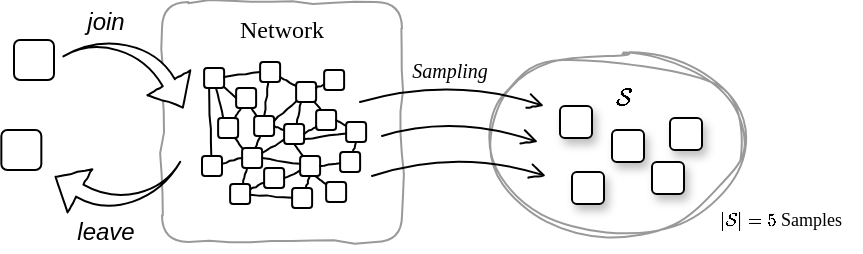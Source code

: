 <mxfile version="20.8.10" type="device" pages="2"><diagram id="nRcxZV974qAgZ8XKRPTw" name="ページ2"><mxGraphModel dx="1112" dy="861" grid="1" gridSize="10" guides="1" tooltips="1" connect="1" arrows="1" fold="1" page="1" pageScale="1" pageWidth="827" pageHeight="1169" math="1" shadow="0"><root><mxCell id="0"/><mxCell id="1" parent="0"/><mxCell id="aF_JYCTLhwW_OHFERZ2Z-2" value="Network" style="rounded=1;whiteSpace=wrap;html=1;shadow=0;labelBackgroundColor=default;comic=1;strokeColor=#999999;strokeWidth=1;fontFamily=Comic Sans MS;fontSize=12;fontColor=#000000;fillColor=#FFFFFF;verticalAlign=top;arcSize=11;" vertex="1" parent="1"><mxGeometry x="260" y="120" width="120" height="120" as="geometry"/></mxCell><mxCell id="aF_JYCTLhwW_OHFERZ2Z-8" value="" style="whiteSpace=wrap;html=1;aspect=fixed;rounded=1;shadow=0;labelBackgroundColor=default;comic=0;strokeColor=#000000;strokeWidth=1;fontFamily=Helvetica;fontSize=14;fontColor=#999999;fillColor=#FFFFFF;" vertex="1" parent="1"><mxGeometry x="186" y="139" width="20" height="20" as="geometry"/></mxCell><mxCell id="aF_JYCTLhwW_OHFERZ2Z-9" value="" style="whiteSpace=wrap;html=1;aspect=fixed;rounded=1;shadow=0;labelBackgroundColor=default;comic=0;strokeColor=#000000;strokeWidth=1;fontFamily=Helvetica;fontSize=14;fontColor=#999999;fillColor=#FFFFFF;" vertex="1" parent="1"><mxGeometry x="179.67" y="184" width="20" height="20" as="geometry"/></mxCell><mxCell id="aF_JYCTLhwW_OHFERZ2Z-20" value="" style="html=1;shadow=0;dashed=0;align=center;verticalAlign=middle;shape=mxgraph.arrows2.jumpInArrow;dy=3.51;dx=14.11;arrowHead=24.79;rounded=1;labelBackgroundColor=default;comic=1;strokeColor=#000000;strokeWidth=1;fontFamily=Helvetica;fontSize=12;fontColor=#000000;fillColor=#FFFFFF;rotation=60;" vertex="1" parent="1"><mxGeometry x="220" y="131" width="51.87" height="51.53" as="geometry"/></mxCell><mxCell id="aF_JYCTLhwW_OHFERZ2Z-21" value="" style="html=1;shadow=0;dashed=0;align=center;verticalAlign=middle;shape=mxgraph.arrows2.jumpInArrow;dy=3.51;dx=14.11;arrowHead=24.79;rounded=1;labelBackgroundColor=default;comic=1;strokeColor=#000000;strokeWidth=1;fontFamily=Helvetica;fontSize=12;fontColor=#000000;fillColor=#FFFFFF;rotation=-150;" vertex="1" parent="1"><mxGeometry x="209.67" y="184" width="50.33" height="50" as="geometry"/></mxCell><mxCell id="aF_JYCTLhwW_OHFERZ2Z-22" value="join" style="text;html=1;strokeColor=none;fillColor=none;align=center;verticalAlign=middle;whiteSpace=wrap;rounded=0;fontSize=12;fontFamily=Helvetica;fontColor=#000000;fontStyle=2" vertex="1" parent="1"><mxGeometry x="212" y="120" width="40" height="20" as="geometry"/></mxCell><mxCell id="aF_JYCTLhwW_OHFERZ2Z-23" value="leave" style="text;html=1;strokeColor=none;fillColor=none;align=center;verticalAlign=middle;whiteSpace=wrap;rounded=0;fontSize=12;fontFamily=Helvetica;fontColor=#000000;fontStyle=2" vertex="1" parent="1"><mxGeometry x="211.67" y="225" width="40" height="20" as="geometry"/></mxCell><mxCell id="L-DhFeCHpIZlrX7JTISV-2" value="" style="ellipse;whiteSpace=wrap;html=1;rounded=1;shadow=0;labelBackgroundColor=default;comic=1;strokeColor=#999999;strokeWidth=1;fontFamily=Comic Sans MS;fontSize=12;fontColor=#000000;fillColor=#FFFFFF;sketch=1;curveFitting=1;jiggle=2;" vertex="1" parent="1"><mxGeometry x="422" y="145" width="130" height="90" as="geometry"/></mxCell><mxCell id="L-DhFeCHpIZlrX7JTISV-3" value="" style="whiteSpace=wrap;html=1;aspect=fixed;rounded=1;shadow=1;labelBackgroundColor=default;comic=0;strokeColor=#000000;strokeWidth=1;fontFamily=Helvetica;fontSize=14;fontColor=#999999;fillColor=#FFFFFF;" vertex="1" parent="1"><mxGeometry x="459" y="172" width="16" height="16" as="geometry"/></mxCell><mxCell id="L-DhFeCHpIZlrX7JTISV-9" value="\(|\mathcal{S}|=5\) Samples" style="text;html=1;strokeColor=none;fillColor=none;align=center;verticalAlign=middle;whiteSpace=wrap;rounded=0;fontSize=9;fontFamily=Comic Sans MS;fontColor=#000000;" vertex="1" parent="1"><mxGeometry x="530" y="219" width="79" height="19" as="geometry"/></mxCell><mxCell id="L-DhFeCHpIZlrX7JTISV-60" value="" style="group" vertex="1" connectable="0" parent="1"><mxGeometry x="280" y="150" width="82.06" height="73" as="geometry"/></mxCell><mxCell id="L-DhFeCHpIZlrX7JTISV-10" value="" style="whiteSpace=wrap;html=1;aspect=fixed;rounded=1;shadow=0;labelBackgroundColor=default;comic=0;strokeColor=#000000;strokeWidth=1;fontFamily=Helvetica;fontSize=14;fontColor=#999999;fillColor=#FFFFFF;" vertex="1" parent="L-DhFeCHpIZlrX7JTISV-60"><mxGeometry x="1.06" y="3" width="10" height="10" as="geometry"/></mxCell><mxCell id="L-DhFeCHpIZlrX7JTISV-11" value="" style="whiteSpace=wrap;html=1;aspect=fixed;rounded=1;shadow=0;labelBackgroundColor=default;comic=0;strokeColor=#000000;strokeWidth=1;fontFamily=Helvetica;fontSize=14;fontColor=#999999;fillColor=#FFFFFF;" vertex="1" parent="L-DhFeCHpIZlrX7JTISV-60"><mxGeometry x="26.06" y="27" width="10" height="10" as="geometry"/></mxCell><mxCell id="L-DhFeCHpIZlrX7JTISV-31" style="edgeStyle=none;rounded=1;comic=1;sketch=0;jumpStyle=gap;orthogonalLoop=1;jettySize=auto;html=1;entryX=0.5;entryY=0;entryDx=0;entryDy=0;strokeColor=#000000;fontFamily=Comic Sans MS;fontSize=10;fontColor=#000000;startArrow=none;startFill=0;endArrow=none;endFill=0;" edge="1" parent="L-DhFeCHpIZlrX7JTISV-60" source="L-DhFeCHpIZlrX7JTISV-12" target="L-DhFeCHpIZlrX7JTISV-11"><mxGeometry relative="1" as="geometry"/></mxCell><mxCell id="L-DhFeCHpIZlrX7JTISV-12" value="" style="whiteSpace=wrap;html=1;aspect=fixed;rounded=1;shadow=0;labelBackgroundColor=default;comic=0;strokeColor=#000000;strokeWidth=1;fontFamily=Helvetica;fontSize=14;fontColor=#999999;fillColor=#FFFFFF;" vertex="1" parent="L-DhFeCHpIZlrX7JTISV-60"><mxGeometry x="29.06" width="10" height="10" as="geometry"/></mxCell><mxCell id="L-DhFeCHpIZlrX7JTISV-30" style="edgeStyle=none;rounded=1;comic=1;sketch=0;jumpStyle=gap;orthogonalLoop=1;jettySize=auto;html=1;entryX=0;entryY=0.5;entryDx=0;entryDy=0;strokeColor=#000000;fontFamily=Comic Sans MS;fontSize=10;fontColor=#000000;startArrow=none;startFill=0;endArrow=none;endFill=0;" edge="1" parent="L-DhFeCHpIZlrX7JTISV-60" source="L-DhFeCHpIZlrX7JTISV-10" target="L-DhFeCHpIZlrX7JTISV-12"><mxGeometry relative="1" as="geometry"/></mxCell><mxCell id="L-DhFeCHpIZlrX7JTISV-13" value="" style="whiteSpace=wrap;html=1;aspect=fixed;rounded=1;shadow=0;labelBackgroundColor=default;comic=0;strokeColor=#000000;strokeWidth=1;fontFamily=Helvetica;fontSize=14;fontColor=#999999;fillColor=#FFFFFF;" vertex="1" parent="L-DhFeCHpIZlrX7JTISV-60"><mxGeometry x="8.06" y="28" width="10" height="10" as="geometry"/></mxCell><mxCell id="L-DhFeCHpIZlrX7JTISV-32" style="edgeStyle=none;rounded=1;comic=1;sketch=0;jumpStyle=gap;orthogonalLoop=1;jettySize=auto;html=1;entryX=0.25;entryY=0;entryDx=0;entryDy=0;strokeColor=#000000;fontFamily=Comic Sans MS;fontSize=10;fontColor=#000000;startArrow=none;startFill=0;endArrow=none;endFill=0;" edge="1" parent="L-DhFeCHpIZlrX7JTISV-60" source="L-DhFeCHpIZlrX7JTISV-10" target="L-DhFeCHpIZlrX7JTISV-13"><mxGeometry relative="1" as="geometry"/></mxCell><mxCell id="L-DhFeCHpIZlrX7JTISV-14" value="" style="whiteSpace=wrap;html=1;aspect=fixed;rounded=1;shadow=0;labelBackgroundColor=default;comic=0;strokeColor=#000000;strokeWidth=1;fontFamily=Helvetica;fontSize=14;fontColor=#999999;fillColor=#FFFFFF;" vertex="1" parent="L-DhFeCHpIZlrX7JTISV-60"><mxGeometry x="69.06" y="45" width="10" height="10" as="geometry"/></mxCell><mxCell id="L-DhFeCHpIZlrX7JTISV-15" value="" style="whiteSpace=wrap;html=1;aspect=fixed;rounded=1;shadow=0;labelBackgroundColor=default;comic=0;strokeColor=#000000;strokeWidth=1;fontFamily=Helvetica;fontSize=14;fontColor=#999999;fillColor=#FFFFFF;" vertex="1" parent="L-DhFeCHpIZlrX7JTISV-60"><mxGeometry x="57.06" y="24" width="10" height="10" as="geometry"/></mxCell><mxCell id="L-DhFeCHpIZlrX7JTISV-16" value="" style="whiteSpace=wrap;html=1;aspect=fixed;rounded=1;shadow=0;labelBackgroundColor=default;comic=0;strokeColor=#000000;strokeWidth=1;fontFamily=Helvetica;fontSize=14;fontColor=#999999;fillColor=#FFFFFF;" vertex="1" parent="L-DhFeCHpIZlrX7JTISV-60"><mxGeometry x="31.06" y="53" width="10" height="10" as="geometry"/></mxCell><mxCell id="L-DhFeCHpIZlrX7JTISV-44" style="edgeStyle=none;rounded=1;comic=1;sketch=0;jumpStyle=gap;orthogonalLoop=1;jettySize=auto;html=1;strokeColor=#000000;fontFamily=Comic Sans MS;fontSize=10;fontColor=#000000;startArrow=none;startFill=0;endArrow=none;endFill=0;" edge="1" parent="L-DhFeCHpIZlrX7JTISV-60" source="L-DhFeCHpIZlrX7JTISV-17" target="L-DhFeCHpIZlrX7JTISV-11"><mxGeometry relative="1" as="geometry"/></mxCell><mxCell id="L-DhFeCHpIZlrX7JTISV-17" value="" style="whiteSpace=wrap;html=1;aspect=fixed;rounded=1;shadow=0;labelBackgroundColor=default;comic=0;strokeColor=#000000;strokeWidth=1;fontFamily=Helvetica;fontSize=14;fontColor=#999999;fillColor=#FFFFFF;" vertex="1" parent="L-DhFeCHpIZlrX7JTISV-60"><mxGeometry x="20.06" y="43" width="10" height="10" as="geometry"/></mxCell><mxCell id="L-DhFeCHpIZlrX7JTISV-45" style="edgeStyle=none;rounded=1;comic=1;sketch=0;jumpStyle=gap;orthogonalLoop=1;jettySize=auto;html=1;entryX=0;entryY=0;entryDx=0;entryDy=0;strokeColor=#000000;fontFamily=Comic Sans MS;fontSize=10;fontColor=#000000;startArrow=none;startFill=0;endArrow=none;endFill=0;" edge="1" parent="L-DhFeCHpIZlrX7JTISV-60" source="L-DhFeCHpIZlrX7JTISV-13" target="L-DhFeCHpIZlrX7JTISV-17"><mxGeometry relative="1" as="geometry"/></mxCell><mxCell id="L-DhFeCHpIZlrX7JTISV-34" style="edgeStyle=none;rounded=1;comic=1;sketch=0;jumpStyle=gap;orthogonalLoop=1;jettySize=auto;html=1;entryX=0;entryY=0.5;entryDx=0;entryDy=0;strokeColor=#000000;fontFamily=Comic Sans MS;fontSize=10;fontColor=#000000;startArrow=none;startFill=0;endArrow=none;endFill=0;" edge="1" parent="L-DhFeCHpIZlrX7JTISV-60" source="L-DhFeCHpIZlrX7JTISV-18" target="L-DhFeCHpIZlrX7JTISV-17"><mxGeometry relative="1" as="geometry"/></mxCell><mxCell id="L-DhFeCHpIZlrX7JTISV-35" style="edgeStyle=none;rounded=1;comic=1;sketch=0;jumpStyle=gap;orthogonalLoop=1;jettySize=auto;html=1;entryX=0.25;entryY=1;entryDx=0;entryDy=0;strokeColor=#000000;fontFamily=Comic Sans MS;fontSize=10;fontColor=#000000;startArrow=none;startFill=0;endArrow=none;endFill=0;" edge="1" parent="L-DhFeCHpIZlrX7JTISV-60" source="L-DhFeCHpIZlrX7JTISV-18" target="L-DhFeCHpIZlrX7JTISV-10"><mxGeometry relative="1" as="geometry"/></mxCell><mxCell id="L-DhFeCHpIZlrX7JTISV-18" value="" style="whiteSpace=wrap;html=1;aspect=fixed;rounded=1;shadow=0;labelBackgroundColor=default;comic=0;strokeColor=#000000;strokeWidth=1;fontFamily=Helvetica;fontSize=14;fontColor=#999999;fillColor=#FFFFFF;" vertex="1" parent="L-DhFeCHpIZlrX7JTISV-60"><mxGeometry y="47" width="10" height="10" as="geometry"/></mxCell><mxCell id="L-DhFeCHpIZlrX7JTISV-53" style="edgeStyle=none;rounded=1;comic=1;sketch=0;jumpStyle=gap;orthogonalLoop=1;jettySize=auto;html=1;entryX=1;entryY=0.5;entryDx=0;entryDy=0;strokeColor=#000000;fontFamily=Comic Sans MS;fontSize=10;fontColor=#000000;startArrow=none;startFill=0;endArrow=none;endFill=0;" edge="1" parent="L-DhFeCHpIZlrX7JTISV-60" source="L-DhFeCHpIZlrX7JTISV-19" target="L-DhFeCHpIZlrX7JTISV-15"><mxGeometry relative="1" as="geometry"/></mxCell><mxCell id="L-DhFeCHpIZlrX7JTISV-19" value="" style="whiteSpace=wrap;html=1;aspect=fixed;rounded=1;shadow=0;labelBackgroundColor=default;comic=0;strokeColor=#000000;strokeWidth=1;fontFamily=Helvetica;fontSize=14;fontColor=#999999;fillColor=#FFFFFF;" vertex="1" parent="L-DhFeCHpIZlrX7JTISV-60"><mxGeometry x="72.06" y="30" width="10" height="10" as="geometry"/></mxCell><mxCell id="L-DhFeCHpIZlrX7JTISV-55" style="edgeStyle=none;rounded=1;comic=1;sketch=0;jumpStyle=gap;orthogonalLoop=1;jettySize=auto;html=1;entryX=0.5;entryY=1;entryDx=0;entryDy=0;strokeColor=#000000;fontFamily=Comic Sans MS;fontSize=10;fontColor=#000000;startArrow=none;startFill=0;endArrow=none;endFill=0;" edge="1" parent="L-DhFeCHpIZlrX7JTISV-60" source="L-DhFeCHpIZlrX7JTISV-14" target="L-DhFeCHpIZlrX7JTISV-19"><mxGeometry relative="1" as="geometry"/></mxCell><mxCell id="L-DhFeCHpIZlrX7JTISV-48" style="edgeStyle=none;rounded=1;comic=1;sketch=0;jumpStyle=gap;orthogonalLoop=1;jettySize=auto;html=1;entryX=1;entryY=0.25;entryDx=0;entryDy=0;strokeColor=#000000;fontFamily=Comic Sans MS;fontSize=10;fontColor=#000000;startArrow=none;startFill=0;endArrow=none;endFill=0;" edge="1" parent="L-DhFeCHpIZlrX7JTISV-60" source="L-DhFeCHpIZlrX7JTISV-20" target="L-DhFeCHpIZlrX7JTISV-11"><mxGeometry relative="1" as="geometry"/></mxCell><mxCell id="L-DhFeCHpIZlrX7JTISV-50" style="edgeStyle=none;rounded=1;comic=1;sketch=0;jumpStyle=gap;orthogonalLoop=1;jettySize=auto;html=1;entryX=0.25;entryY=0;entryDx=0;entryDy=0;strokeColor=#000000;fontFamily=Comic Sans MS;fontSize=10;fontColor=#000000;startArrow=none;startFill=0;endArrow=none;endFill=0;" edge="1" parent="L-DhFeCHpIZlrX7JTISV-60" source="L-DhFeCHpIZlrX7JTISV-20" target="L-DhFeCHpIZlrX7JTISV-15"><mxGeometry relative="1" as="geometry"/></mxCell><mxCell id="BXq0zuv-sWqyyo40F6Qj-2" style="rounded=0;comic=1;sketch=0;jumpStyle=gap;orthogonalLoop=1;jettySize=auto;html=1;entryX=1;entryY=0.75;entryDx=0;entryDy=0;strokeColor=#000000;strokeWidth=1;fontFamily=Comic Sans MS;fontSize=12;fontColor=#000000;startArrow=none;startFill=0;endArrow=none;endFill=0;" edge="1" parent="L-DhFeCHpIZlrX7JTISV-60" source="L-DhFeCHpIZlrX7JTISV-20" target="L-DhFeCHpIZlrX7JTISV-12"><mxGeometry relative="1" as="geometry"/></mxCell><mxCell id="L-DhFeCHpIZlrX7JTISV-20" value="" style="whiteSpace=wrap;html=1;aspect=fixed;rounded=1;shadow=0;labelBackgroundColor=default;comic=0;strokeColor=#000000;strokeWidth=1;fontFamily=Helvetica;fontSize=14;fontColor=#999999;fillColor=#FFFFFF;" vertex="1" parent="L-DhFeCHpIZlrX7JTISV-60"><mxGeometry x="47.06" y="10" width="10" height="10" as="geometry"/></mxCell><mxCell id="L-DhFeCHpIZlrX7JTISV-46" style="edgeStyle=none;rounded=1;comic=1;sketch=0;jumpStyle=gap;orthogonalLoop=1;jettySize=auto;html=1;entryX=1;entryY=0.25;entryDx=0;entryDy=0;strokeColor=#000000;fontFamily=Comic Sans MS;fontSize=10;fontColor=#000000;startArrow=none;startFill=0;endArrow=none;endFill=0;" edge="1" parent="L-DhFeCHpIZlrX7JTISV-60" source="L-DhFeCHpIZlrX7JTISV-21" target="L-DhFeCHpIZlrX7JTISV-17"><mxGeometry relative="1" as="geometry"/></mxCell><mxCell id="L-DhFeCHpIZlrX7JTISV-47" style="edgeStyle=none;rounded=1;comic=1;sketch=0;jumpStyle=gap;orthogonalLoop=1;jettySize=auto;html=1;entryX=1;entryY=0.5;entryDx=0;entryDy=0;strokeColor=#000000;fontFamily=Comic Sans MS;fontSize=10;fontColor=#000000;startArrow=none;startFill=0;endArrow=none;endFill=0;" edge="1" parent="L-DhFeCHpIZlrX7JTISV-60" source="L-DhFeCHpIZlrX7JTISV-21" target="L-DhFeCHpIZlrX7JTISV-11"><mxGeometry relative="1" as="geometry"/></mxCell><mxCell id="L-DhFeCHpIZlrX7JTISV-52" style="edgeStyle=none;rounded=1;comic=1;sketch=0;jumpStyle=gap;orthogonalLoop=1;jettySize=auto;html=1;entryX=0.25;entryY=1;entryDx=0;entryDy=0;strokeColor=#000000;fontFamily=Comic Sans MS;fontSize=10;fontColor=#000000;startArrow=none;startFill=0;endArrow=none;endFill=0;" edge="1" parent="L-DhFeCHpIZlrX7JTISV-60" source="L-DhFeCHpIZlrX7JTISV-21" target="L-DhFeCHpIZlrX7JTISV-20"><mxGeometry relative="1" as="geometry"/></mxCell><mxCell id="L-DhFeCHpIZlrX7JTISV-21" value="" style="whiteSpace=wrap;html=1;aspect=fixed;rounded=1;shadow=0;labelBackgroundColor=default;comic=0;strokeColor=#000000;strokeWidth=1;fontFamily=Helvetica;fontSize=14;fontColor=#999999;fillColor=#FFFFFF;" vertex="1" parent="L-DhFeCHpIZlrX7JTISV-60"><mxGeometry x="41.06" y="31" width="10" height="10" as="geometry"/></mxCell><mxCell id="L-DhFeCHpIZlrX7JTISV-51" style="edgeStyle=none;rounded=1;comic=1;sketch=0;jumpStyle=gap;orthogonalLoop=1;jettySize=auto;html=1;entryX=1;entryY=0.5;entryDx=0;entryDy=0;strokeColor=#000000;fontFamily=Comic Sans MS;fontSize=10;fontColor=#000000;startArrow=none;startFill=0;endArrow=none;endFill=0;" edge="1" parent="L-DhFeCHpIZlrX7JTISV-60" source="L-DhFeCHpIZlrX7JTISV-15" target="L-DhFeCHpIZlrX7JTISV-21"><mxGeometry relative="1" as="geometry"/></mxCell><mxCell id="L-DhFeCHpIZlrX7JTISV-54" style="edgeStyle=none;rounded=1;comic=1;sketch=0;jumpStyle=gap;orthogonalLoop=1;jettySize=auto;html=1;entryX=1;entryY=0.75;entryDx=0;entryDy=0;strokeColor=#000000;fontFamily=Comic Sans MS;fontSize=10;fontColor=#000000;startArrow=none;startFill=0;endArrow=none;endFill=0;" edge="1" parent="L-DhFeCHpIZlrX7JTISV-60" source="L-DhFeCHpIZlrX7JTISV-19" target="L-DhFeCHpIZlrX7JTISV-21"><mxGeometry relative="1" as="geometry"/></mxCell><mxCell id="L-DhFeCHpIZlrX7JTISV-22" value="" style="whiteSpace=wrap;html=1;aspect=fixed;rounded=1;shadow=0;labelBackgroundColor=default;comic=0;strokeColor=#000000;strokeWidth=1;fontFamily=Helvetica;fontSize=14;fontColor=#999999;fillColor=#FFFFFF;" vertex="1" parent="L-DhFeCHpIZlrX7JTISV-60"><mxGeometry x="17.06" y="13" width="10" height="10" as="geometry"/></mxCell><mxCell id="L-DhFeCHpIZlrX7JTISV-33" style="edgeStyle=none;rounded=1;comic=1;sketch=0;jumpStyle=gap;orthogonalLoop=1;jettySize=auto;html=1;entryX=0;entryY=0.5;entryDx=0;entryDy=0;strokeColor=#000000;fontFamily=Comic Sans MS;fontSize=10;fontColor=#000000;startArrow=none;startFill=0;endArrow=none;endFill=0;" edge="1" parent="L-DhFeCHpIZlrX7JTISV-60" source="L-DhFeCHpIZlrX7JTISV-10" target="L-DhFeCHpIZlrX7JTISV-22"><mxGeometry relative="1" as="geometry"/></mxCell><mxCell id="L-DhFeCHpIZlrX7JTISV-43" style="edgeStyle=none;rounded=1;comic=1;sketch=0;jumpStyle=gap;orthogonalLoop=1;jettySize=auto;html=1;entryX=0.75;entryY=1;entryDx=0;entryDy=0;strokeColor=#000000;fontFamily=Comic Sans MS;fontSize=10;fontColor=#000000;startArrow=none;startFill=0;endArrow=none;endFill=0;" edge="1" parent="L-DhFeCHpIZlrX7JTISV-60" source="L-DhFeCHpIZlrX7JTISV-11" target="L-DhFeCHpIZlrX7JTISV-22"><mxGeometry relative="1" as="geometry"/></mxCell><mxCell id="L-DhFeCHpIZlrX7JTISV-42" style="edgeStyle=none;rounded=1;comic=1;sketch=0;jumpStyle=gap;orthogonalLoop=1;jettySize=auto;html=1;entryX=0.25;entryY=1;entryDx=0;entryDy=0;strokeColor=#000000;fontFamily=Comic Sans MS;fontSize=10;fontColor=#000000;startArrow=none;startFill=0;endArrow=none;endFill=0;" edge="1" parent="L-DhFeCHpIZlrX7JTISV-60" source="L-DhFeCHpIZlrX7JTISV-13" target="L-DhFeCHpIZlrX7JTISV-22"><mxGeometry relative="1" as="geometry"/></mxCell><mxCell id="L-DhFeCHpIZlrX7JTISV-40" style="edgeStyle=none;rounded=1;comic=1;sketch=0;jumpStyle=gap;orthogonalLoop=1;jettySize=auto;html=1;entryX=1;entryY=0.5;entryDx=0;entryDy=0;strokeColor=#000000;fontFamily=Comic Sans MS;fontSize=10;fontColor=#000000;startArrow=none;startFill=0;endArrow=none;endFill=0;" edge="1" parent="L-DhFeCHpIZlrX7JTISV-60" source="L-DhFeCHpIZlrX7JTISV-23" target="L-DhFeCHpIZlrX7JTISV-16"><mxGeometry relative="1" as="geometry"/></mxCell><mxCell id="L-DhFeCHpIZlrX7JTISV-41" style="edgeStyle=none;rounded=1;comic=1;sketch=0;jumpStyle=gap;orthogonalLoop=1;jettySize=auto;html=1;entryX=1;entryY=0.5;entryDx=0;entryDy=0;strokeColor=#000000;fontFamily=Comic Sans MS;fontSize=10;fontColor=#000000;startArrow=none;startFill=0;endArrow=none;endFill=0;" edge="1" parent="L-DhFeCHpIZlrX7JTISV-60" source="L-DhFeCHpIZlrX7JTISV-23" target="L-DhFeCHpIZlrX7JTISV-17"><mxGeometry relative="1" as="geometry"/></mxCell><mxCell id="L-DhFeCHpIZlrX7JTISV-59" style="edgeStyle=none;rounded=1;comic=1;sketch=0;jumpStyle=gap;orthogonalLoop=1;jettySize=auto;html=1;entryX=0.5;entryY=1;entryDx=0;entryDy=0;strokeColor=#000000;fontFamily=Comic Sans MS;fontSize=10;fontColor=#000000;startArrow=none;startFill=0;endArrow=none;endFill=0;" edge="1" parent="L-DhFeCHpIZlrX7JTISV-60" source="L-DhFeCHpIZlrX7JTISV-23" target="L-DhFeCHpIZlrX7JTISV-21"><mxGeometry relative="1" as="geometry"/></mxCell><mxCell id="L-DhFeCHpIZlrX7JTISV-23" value="" style="whiteSpace=wrap;html=1;aspect=fixed;rounded=1;shadow=0;labelBackgroundColor=default;comic=0;strokeColor=#000000;strokeWidth=1;fontFamily=Helvetica;fontSize=14;fontColor=#999999;fillColor=#FFFFFF;" vertex="1" parent="L-DhFeCHpIZlrX7JTISV-60"><mxGeometry x="49.06" y="47" width="10" height="10" as="geometry"/></mxCell><mxCell id="L-DhFeCHpIZlrX7JTISV-56" style="edgeStyle=none;rounded=1;comic=1;sketch=0;jumpStyle=gap;orthogonalLoop=1;jettySize=auto;html=1;entryX=1;entryY=0.5;entryDx=0;entryDy=0;strokeColor=#000000;fontFamily=Comic Sans MS;fontSize=10;fontColor=#000000;startArrow=none;startFill=0;endArrow=none;endFill=0;" edge="1" parent="L-DhFeCHpIZlrX7JTISV-60" source="L-DhFeCHpIZlrX7JTISV-14" target="L-DhFeCHpIZlrX7JTISV-23"><mxGeometry relative="1" as="geometry"/></mxCell><mxCell id="L-DhFeCHpIZlrX7JTISV-58" style="edgeStyle=none;rounded=1;comic=1;sketch=0;jumpStyle=gap;orthogonalLoop=1;jettySize=auto;html=1;entryX=0.75;entryY=1;entryDx=0;entryDy=0;strokeColor=#000000;fontFamily=Comic Sans MS;fontSize=10;fontColor=#000000;startArrow=none;startFill=0;endArrow=none;endFill=0;" edge="1" parent="L-DhFeCHpIZlrX7JTISV-60" source="L-DhFeCHpIZlrX7JTISV-24" target="L-DhFeCHpIZlrX7JTISV-23"><mxGeometry relative="1" as="geometry"/></mxCell><mxCell id="L-DhFeCHpIZlrX7JTISV-24" value="" style="whiteSpace=wrap;html=1;aspect=fixed;rounded=1;shadow=0;labelBackgroundColor=default;comic=0;strokeColor=#000000;strokeWidth=1;fontFamily=Helvetica;fontSize=14;fontColor=#999999;fillColor=#FFFFFF;" vertex="1" parent="L-DhFeCHpIZlrX7JTISV-60"><mxGeometry x="62.06" y="60" width="10" height="10" as="geometry"/></mxCell><mxCell id="L-DhFeCHpIZlrX7JTISV-36" style="edgeStyle=none;rounded=1;comic=1;sketch=0;jumpStyle=gap;orthogonalLoop=1;jettySize=auto;html=1;entryX=0.25;entryY=1;entryDx=0;entryDy=0;strokeColor=#000000;fontFamily=Comic Sans MS;fontSize=10;fontColor=#000000;startArrow=none;startFill=0;endArrow=none;endFill=0;" edge="1" parent="L-DhFeCHpIZlrX7JTISV-60" source="L-DhFeCHpIZlrX7JTISV-25" target="L-DhFeCHpIZlrX7JTISV-17"><mxGeometry relative="1" as="geometry"/></mxCell><mxCell id="L-DhFeCHpIZlrX7JTISV-37" style="edgeStyle=none;rounded=1;comic=1;sketch=0;jumpStyle=gap;orthogonalLoop=1;jettySize=auto;html=1;strokeColor=#000000;fontFamily=Comic Sans MS;fontSize=10;fontColor=#000000;startArrow=none;startFill=0;endArrow=none;endFill=0;" edge="1" parent="L-DhFeCHpIZlrX7JTISV-60" source="L-DhFeCHpIZlrX7JTISV-25" target="L-DhFeCHpIZlrX7JTISV-16"><mxGeometry relative="1" as="geometry"/></mxCell><mxCell id="L-DhFeCHpIZlrX7JTISV-25" value="" style="whiteSpace=wrap;html=1;aspect=fixed;rounded=1;shadow=0;labelBackgroundColor=default;comic=0;strokeColor=#000000;strokeWidth=1;fontFamily=Helvetica;fontSize=14;fontColor=#999999;fillColor=#FFFFFF;" vertex="1" parent="L-DhFeCHpIZlrX7JTISV-60"><mxGeometry x="14.06" y="61" width="10" height="10" as="geometry"/></mxCell><mxCell id="L-DhFeCHpIZlrX7JTISV-27" value="" style="whiteSpace=wrap;html=1;aspect=fixed;rounded=1;shadow=0;labelBackgroundColor=default;comic=0;strokeColor=#000000;strokeWidth=1;fontFamily=Helvetica;fontSize=14;fontColor=#999999;fillColor=#FFFFFF;" vertex="1" parent="L-DhFeCHpIZlrX7JTISV-60"><mxGeometry x="61.06" y="4" width="10" height="10" as="geometry"/></mxCell><mxCell id="L-DhFeCHpIZlrX7JTISV-49" style="edgeStyle=none;rounded=1;comic=1;sketch=0;jumpStyle=gap;orthogonalLoop=1;jettySize=auto;html=1;strokeColor=#000000;fontFamily=Comic Sans MS;fontSize=10;fontColor=#000000;startArrow=none;startFill=0;endArrow=none;endFill=0;" edge="1" parent="L-DhFeCHpIZlrX7JTISV-60" source="L-DhFeCHpIZlrX7JTISV-20" target="L-DhFeCHpIZlrX7JTISV-27"><mxGeometry relative="1" as="geometry"/></mxCell><mxCell id="L-DhFeCHpIZlrX7JTISV-38" style="edgeStyle=none;rounded=1;comic=1;sketch=0;jumpStyle=gap;orthogonalLoop=1;jettySize=auto;html=1;strokeColor=#000000;fontFamily=Comic Sans MS;fontSize=10;fontColor=#000000;startArrow=none;startFill=0;endArrow=none;endFill=0;" edge="1" parent="L-DhFeCHpIZlrX7JTISV-60" source="L-DhFeCHpIZlrX7JTISV-29" target="L-DhFeCHpIZlrX7JTISV-25"><mxGeometry relative="1" as="geometry"/></mxCell><mxCell id="L-DhFeCHpIZlrX7JTISV-39" style="edgeStyle=none;rounded=1;comic=1;sketch=0;jumpStyle=gap;orthogonalLoop=1;jettySize=auto;html=1;entryX=0.5;entryY=1;entryDx=0;entryDy=0;strokeColor=#000000;fontFamily=Comic Sans MS;fontSize=10;fontColor=#000000;startArrow=none;startFill=0;endArrow=none;endFill=0;" edge="1" parent="L-DhFeCHpIZlrX7JTISV-60" source="L-DhFeCHpIZlrX7JTISV-29" target="L-DhFeCHpIZlrX7JTISV-23"><mxGeometry relative="1" as="geometry"/></mxCell><mxCell id="L-DhFeCHpIZlrX7JTISV-29" value="" style="whiteSpace=wrap;html=1;aspect=fixed;rounded=1;shadow=0;labelBackgroundColor=default;comic=0;strokeColor=#000000;strokeWidth=1;fontFamily=Helvetica;fontSize=14;fontColor=#999999;fillColor=#FFFFFF;" vertex="1" parent="L-DhFeCHpIZlrX7JTISV-60"><mxGeometry x="45.06" y="63" width="10" height="10" as="geometry"/></mxCell><mxCell id="L-DhFeCHpIZlrX7JTISV-61" value="" style="whiteSpace=wrap;html=1;aspect=fixed;rounded=1;shadow=1;labelBackgroundColor=default;comic=0;strokeColor=#000000;strokeWidth=1;fontFamily=Helvetica;fontSize=14;fontColor=#999999;fillColor=#FFFFFF;" vertex="1" parent="1"><mxGeometry x="465" y="205" width="16" height="16" as="geometry"/></mxCell><mxCell id="L-DhFeCHpIZlrX7JTISV-62" value="" style="whiteSpace=wrap;html=1;aspect=fixed;rounded=1;shadow=1;labelBackgroundColor=default;comic=0;strokeColor=#000000;strokeWidth=1;fontFamily=Helvetica;fontSize=14;fontColor=#999999;fillColor=#FFFFFF;" vertex="1" parent="1"><mxGeometry x="485" y="184" width="16" height="16" as="geometry"/></mxCell><mxCell id="L-DhFeCHpIZlrX7JTISV-63" value="" style="whiteSpace=wrap;html=1;aspect=fixed;rounded=1;shadow=1;labelBackgroundColor=default;comic=0;strokeColor=#000000;strokeWidth=1;fontFamily=Helvetica;fontSize=14;fontColor=#999999;fillColor=#FFFFFF;" vertex="1" parent="1"><mxGeometry x="514" y="178" width="16" height="16" as="geometry"/></mxCell><mxCell id="L-DhFeCHpIZlrX7JTISV-64" value="" style="whiteSpace=wrap;html=1;aspect=fixed;rounded=1;shadow=1;labelBackgroundColor=default;comic=0;strokeColor=#000000;strokeWidth=1;fontFamily=Helvetica;fontSize=14;fontColor=#999999;fillColor=#FFFFFF;" vertex="1" parent="1"><mxGeometry x="505" y="200" width="16" height="16" as="geometry"/></mxCell><mxCell id="L-DhFeCHpIZlrX7JTISV-68" value="" style="endArrow=open;html=1;comic=1;sketch=0;strokeColor=#000000;fontFamily=Comic Sans MS;fontSize=9;fontColor=#000000;jumpStyle=gap;endFill=0;curved=1;" edge="1" parent="1"><mxGeometry width="50" height="50" relative="1" as="geometry"><mxPoint x="359" y="170" as="sourcePoint"/><mxPoint x="451" y="172" as="targetPoint"/><Array as="points"><mxPoint x="405" y="157"/></Array></mxGeometry></mxCell><mxCell id="L-DhFeCHpIZlrX7JTISV-69" value="" style="endArrow=open;html=1;comic=1;sketch=0;strokeColor=#000000;fontFamily=Comic Sans MS;fontSize=9;fontColor=#000000;jumpStyle=gap;endFill=0;curved=1;" edge="1" parent="1"><mxGeometry width="50" height="50" relative="1" as="geometry"><mxPoint x="370" y="187" as="sourcePoint"/><mxPoint x="448" y="190" as="targetPoint"/><Array as="points"><mxPoint x="406" y="176"/></Array></mxGeometry></mxCell><mxCell id="L-DhFeCHpIZlrX7JTISV-70" value="" style="endArrow=open;html=1;comic=1;sketch=0;strokeColor=#000000;fontFamily=Comic Sans MS;fontSize=9;fontColor=#000000;jumpStyle=gap;endFill=0;curved=1;" edge="1" parent="1"><mxGeometry width="50" height="50" relative="1" as="geometry"><mxPoint x="365" y="207" as="sourcePoint"/><mxPoint x="452" y="207" as="targetPoint"/><Array as="points"><mxPoint x="407" y="193"/></Array></mxGeometry></mxCell><mxCell id="L-DhFeCHpIZlrX7JTISV-73" value="Sampling" style="text;html=1;strokeColor=none;fillColor=none;align=center;verticalAlign=middle;whiteSpace=wrap;rounded=0;fontSize=10;fontFamily=Comic Sans MS;fontColor=#000000;fontStyle=2" vertex="1" parent="1"><mxGeometry x="374" y="144" width="60" height="20" as="geometry"/></mxCell><mxCell id="BXq0zuv-sWqyyo40F6Qj-1" value="\(\mathcal{S}\)" style="text;html=1;strokeColor=none;fillColor=none;align=center;verticalAlign=middle;whiteSpace=wrap;rounded=0;fontSize=12;fontFamily=Comic Sans MS;fontColor=#000000;" vertex="1" parent="1"><mxGeometry x="476" y="152" width="30" height="30" as="geometry"/></mxCell></root></mxGraphModel></diagram><diagram name="ページ1" id="rmMOqcXoDUQKqSPfVC4c"><mxGraphModel dx="1112" dy="861" grid="1" gridSize="10" guides="1" tooltips="1" connect="1" arrows="1" fold="1" page="1" pageScale="1" pageWidth="827" pageHeight="1169" math="1" shadow="0"><root><mxCell id="0"/><mxCell id="1" parent="0"/><mxCell id="AR9TWcNXkSAjpwjE1H2T-4" value="Network" style="rounded=1;whiteSpace=wrap;html=1;shadow=0;comic=0;strokeWidth=1;fontFamily=Helvetica;fontSize=14;fillColor=#FFFFFF;arcSize=16;verticalAlign=top;fontColor=#999999;strokeColor=#999999;" vertex="1" parent="1"><mxGeometry x="720" y="120" width="107" height="270" as="geometry"/></mxCell><mxCell id="IJICz1PVE53q5LTdXNBr-5" value="\({\rm Sampling}\)" style="rounded=1;whiteSpace=wrap;html=1;arcSize=4;comic=1;shadow=1;verticalAlign=top;fontStyle=0;fontSize=14;" vertex="1" parent="1"><mxGeometry x="14" y="400" width="390" height="400" as="geometry"/></mxCell><mxCell id="IJICz1PVE53q5LTdXNBr-6" value="\(\mathcal{V}{\rm :List\langle ID\rangle}[m]\)&lt;br style=&quot;font-size: 13px;&quot;&gt;\(\mathcal{S}{\rm :List\langle Sampler\rangle}[n]\)&lt;br style=&quot;font-size: 13px;&quot;&gt;&lt;br&gt;\({\bf function}\ {\rm init}(\mathcal{V}_0{\rm :List\langle ID\rangle[..]})\)&lt;br style=&quot;font-size: 13px;&quot;&gt;&amp;nbsp; &amp;nbsp; \(\mathcal{V} := \mathcal{V}_0\)&lt;br style=&quot;font-size: 13px;&quot;&gt;&amp;nbsp; &amp;nbsp; \({\bf for} \ s \in \mathcal{S} \ {\bf do}\)&lt;br style=&quot;font-size: 13px;&quot;&gt;&amp;nbsp; &amp;nbsp; &amp;nbsp; &amp;nbsp; \(s{\rm .init}()\)&lt;br style=&quot;font-size: 13px;&quot;&gt;&amp;nbsp; &amp;nbsp; \({\rm update}(\mathcal{V}_0)\)&lt;br style=&quot;font-size: 13px;&quot;&gt;&lt;br style=&quot;font-size: 13px;&quot;&gt;\({\bf function}\ {\rm update}(\mathcal{V}'{\rm :List\langle ID\rangle[..]}&lt;br style=&quot;font-size: 13px;&quot;&gt;)\)&lt;br style=&quot;font-size: 13px;&quot;&gt;&amp;nbsp; &amp;nbsp; \({\bf for}\ q' \in \mathcal{V}'\ {\bf do}\)&lt;br style=&quot;font-size: 13px;&quot;&gt;&amp;nbsp; &amp;nbsp; &amp;nbsp; &amp;nbsp; \({\bf for}\ s \in \mathcal{S}\ {\bf do}\)&lt;br style=&quot;font-size: 13px;&quot;&gt;&amp;nbsp; &amp;nbsp; &amp;nbsp; &amp;nbsp; &amp;nbsp; &amp;nbsp; \(s{\rm .next}(q')\)&lt;br style=&quot;font-size: 13px;&quot;&gt;&lt;br style=&quot;font-size: 13px;&quot;&gt;\({\bf function}\ {\rm rand}\langle T\rangle(\mathcal{E}{\rm :List\langle T\rangle[..]},n{\rm :int})\to{\rm List\langle T\rangle[..]}\)&lt;br style=&quot;font-size: 13px;&quot;&gt;&amp;nbsp; &amp;nbsp; \({\bf return}\) up to \(n\) randomly selected elements from \(\mathcal{E}\)&lt;br style=&quot;font-size: 13px;&quot;&gt;&lt;br style=&quot;font-size: 13px;&quot;&gt;\({\bf periodically\ do}\)&lt;br style=&quot;font-size: 13px;&quot;&gt;&amp;nbsp; &amp;nbsp; \({\bf for}\ s \in \mathcal{S}\ {\bf do}\)&lt;br style=&quot;font-size: 13px;&quot;&gt;&amp;nbsp; &amp;nbsp; &amp;nbsp; &amp;nbsp; \({\bf if}\ {\rm prove}(s{\rm .sample}())\) fails \({\bf then}\)&lt;br style=&quot;font-size: 13px;&quot;&gt;&amp;nbsp; &amp;nbsp; &amp;nbsp; &amp;nbsp; &amp;nbsp; &amp;nbsp; \(s{\rm .init}()\)" style="text;html=1;strokeColor=none;fillColor=none;align=left;verticalAlign=top;whiteSpace=wrap;rounded=0;fontSize=13;fontFamily=Comic Sans MS;" vertex="1" parent="1"><mxGeometry x="24" y="422" width="380" height="348" as="geometry"/></mxCell><mxCell id="IJICz1PVE53q5LTdXNBr-7" value="\({\rm Gossipping}\)" style="rounded=1;whiteSpace=wrap;html=1;arcSize=4;comic=1;shadow=1;verticalAlign=top;fontStyle=0;fontSize=14;" vertex="1" parent="1"><mxGeometry x="411" y="401" width="416" height="399" as="geometry"/></mxCell><mxCell id="IJICz1PVE53q5LTdXNBr-8" value="\({\bf loop}\)&lt;br style=&quot;font-size: 13px;&quot;&gt;&amp;nbsp; &amp;nbsp; \(\mathcal{V}_{\rm push} := \emptyset\)&lt;br style=&quot;font-size: 13px;&quot;&gt;&amp;nbsp; &amp;nbsp; \(\mathcal{V}_{\rm pull} := \emptyset\)&lt;br style=&quot;font-size: 13px;&quot;&gt;&amp;nbsp; &amp;nbsp; \({\bf for}\ i \in [0,\alpha m)\ {\bf do}\)&lt;br style=&quot;font-size: 13px;&quot;&gt;&amp;nbsp; &amp;nbsp; &amp;nbsp; &amp;nbsp; \({\rm send\_lim}({\rm rand}(\mathcal{V}, 1)[0], {\tt push\_request})\)&lt;br style=&quot;font-size: 13px;&quot;&gt;&amp;nbsp; &amp;nbsp; \({\bf for}\ i \in [0, \beta m)\ {\bf do}\)&lt;br style=&quot;font-size: 13px;&quot;&gt;&amp;nbsp; &amp;nbsp; &amp;nbsp; &amp;nbsp; \({\rm send}({\rm rand}(\mathcal{V},1)[0], {\tt pull\_request})\)&lt;br style=&quot;font-size: 13px;&quot;&gt;&amp;nbsp; &amp;nbsp; \({\bf wait}(1{\rm sec})\)&lt;br style=&quot;font-size: 13px;&quot;&gt;&amp;nbsp; &amp;nbsp; \({\bf for}\ q \in\) received \({\tt push\_request}\)s \({\bf do}\)&lt;br style=&quot;border-color: var(--border-color); font-size: 13px;&quot;&gt;&amp;nbsp; &amp;nbsp; &amp;nbsp; &amp;nbsp; \(\mathcal{V}_{\rm push} := \mathcal{V}_{\rm push} \cup \{q\}\)&lt;br style=&quot;font-size: 13px;&quot;&gt;&amp;nbsp; &amp;nbsp; \({\bf for}\ q \in\) received \({\tt pull\_request}\)s \({\bf do}\)&lt;br style=&quot;border-color: var(--border-color); font-size: 13px;&quot;&gt;&amp;nbsp; &amp;nbsp; &amp;nbsp; &amp;nbsp; \({\rm send}(q, {\tt pull\_reply},\mathcal{V})\)&lt;br style=&quot;font-size: 13px;&quot;&gt;&amp;nbsp; &amp;nbsp; \({\bf for}\ \mathcal{V}' \in\) received \({\tt pull\_reply}\)s \({\bf do}\)&lt;br style=&quot;font-size: 13px;&quot;&gt;&amp;nbsp; &amp;nbsp; &amp;nbsp; &amp;nbsp; \({\bf if}\) I sent the request, and this is the first reply \({\bf then}\)&lt;br style=&quot;font-size: 13px;&quot;&gt;&amp;nbsp; &amp;nbsp; &amp;nbsp; &amp;nbsp; &amp;nbsp; &amp;nbsp; \(\mathcal{V}_{\rm pull} := \mathcal{V}_{\rm pull} \cup \mathcal{V'}\)&lt;br&gt;&amp;nbsp; &amp;nbsp; \({\bf if}\ |\mathcal{V}_{\rm push}| \le \alpha m\ \&amp;amp;\&amp;amp;\ \mathcal{V}_{\rm push} \ne \emptyset\ \&amp;amp;\&amp;amp;\ \mathcal{V}_{\rm pull} \ne \emptyset\ {\bf then}\)&lt;br&gt;&amp;nbsp; &amp;nbsp; &amp;nbsp; &amp;nbsp; \(\mathcal{S}' := \emptyset\)&lt;br&gt;&amp;nbsp; &amp;nbsp; &amp;nbsp; &amp;nbsp; \({\bf for}\ s \in {\rm rand}(\mathcal{S}, \gamma m)\ {\bf do}\)&lt;br&gt;&amp;nbsp; &amp;nbsp; &amp;nbsp; &amp;nbsp; &amp;nbsp; &amp;nbsp; \(\mathcal{S}' := \mathcal{S}' \cup \{s{\rm .sample()}\}\)&lt;br&gt;&amp;nbsp; &amp;nbsp; &amp;nbsp; &amp;nbsp; \(\mathcal{V} := {\rm rand}(\mathcal{V}_{\rm push},\alpha m) \cup {\rm rand}(\mathcal{V}_{\rm pull},\beta m) \cup \mathcal{S}'\)&lt;br&gt;&amp;nbsp; &amp;nbsp; \({\rm update}(\mathcal{V}_{\rm push} \cup \mathcal{V}_{\rm pull})\)" style="text;html=1;strokeColor=none;fillColor=none;align=left;verticalAlign=top;whiteSpace=wrap;rounded=0;fontSize=13;fontFamily=Comic Sans MS;" vertex="1" parent="1"><mxGeometry x="430" y="422" width="390" height="358" as="geometry"/></mxCell><mxCell id="IJICz1PVE53q5LTdXNBr-9" value="Node" style="rounded=0;whiteSpace=wrap;html=1;shadow=0;comic=0;fontFamily=Helvetica;fontSize=14;verticalAlign=top;" vertex="1" parent="1"><mxGeometry x="290" y="120" width="360" height="270" as="geometry"/></mxCell><mxCell id="IJICz1PVE53q5LTdXNBr-17" style="rounded=0;orthogonalLoop=1;jettySize=auto;html=1;entryX=0;entryY=0.75;entryDx=0;entryDy=0;fontFamily=Helvetica;fontSize=9;endArrow=open;endFill=0;exitX=1;exitY=0.5;exitDx=0;exitDy=0;exitPerimeter=0;jumpStyle=gap;" edge="1" parent="1" source="IJICz1PVE53q5LTdXNBr-77" target="IJICz1PVE53q5LTdXNBr-13"><mxGeometry relative="1" as="geometry"><mxPoint x="700" y="203" as="sourcePoint"/></mxGeometry></mxCell><mxCell id="IJICz1PVE53q5LTdXNBr-18" style="edgeStyle=none;rounded=0;orthogonalLoop=1;jettySize=auto;html=1;entryX=0;entryY=0.5;entryDx=0;entryDy=0;fontFamily=Helvetica;fontSize=9;endArrow=open;endFill=0;exitX=1;exitY=0.5;exitDx=0;exitDy=0;exitPerimeter=0;jumpStyle=gap;" edge="1" parent="1" source="IJICz1PVE53q5LTdXNBr-77" target="IJICz1PVE53q5LTdXNBr-14"><mxGeometry relative="1" as="geometry"><mxPoint x="700" y="203" as="sourcePoint"/></mxGeometry></mxCell><mxCell id="IJICz1PVE53q5LTdXNBr-32" style="edgeStyle=none;rounded=0;orthogonalLoop=1;jettySize=auto;html=1;entryX=0;entryY=0.5;entryDx=0;entryDy=0;fontFamily=Helvetica;fontSize=9;endArrow=open;endFill=0;exitX=1;exitY=0.5;exitDx=0;exitDy=0;exitPerimeter=0;" edge="1" parent="1" source="IJICz1PVE53q5LTdXNBr-100" target="IJICz1PVE53q5LTdXNBr-28"><mxGeometry relative="1" as="geometry"><mxPoint x="700" y="323.25" as="sourcePoint"/></mxGeometry></mxCell><mxCell id="IJICz1PVE53q5LTdXNBr-33" style="edgeStyle=none;rounded=0;orthogonalLoop=1;jettySize=auto;html=1;fontFamily=Helvetica;fontSize=9;endArrow=open;endFill=0;exitX=1;exitY=0.5;exitDx=0;exitDy=0;entryX=0;entryY=0.25;entryDx=0;entryDy=0;exitPerimeter=0;" edge="1" parent="1" source="IJICz1PVE53q5LTdXNBr-100" target="IJICz1PVE53q5LTdXNBr-29"><mxGeometry relative="1" as="geometry"><mxPoint x="700" y="323.25" as="sourcePoint"/><mxPoint x="790" y="337" as="targetPoint"/></mxGeometry></mxCell><mxCell id="IJICz1PVE53q5LTdXNBr-34" style="edgeStyle=none;rounded=0;orthogonalLoop=1;jettySize=auto;html=1;entryX=0;entryY=0.25;entryDx=0;entryDy=0;fontFamily=Helvetica;fontSize=9;endArrow=open;endFill=0;exitX=1;exitY=0.5;exitDx=0;exitDy=0;exitPerimeter=0;" edge="1" parent="1" source="IJICz1PVE53q5LTdXNBr-100" target="IJICz1PVE53q5LTdXNBr-31"><mxGeometry relative="1" as="geometry"><mxPoint x="700" y="323.25" as="sourcePoint"/></mxGeometry></mxCell><mxCell id="IJICz1PVE53q5LTdXNBr-45" style="edgeStyle=none;rounded=0;orthogonalLoop=1;jettySize=auto;html=1;entryX=1;entryY=0.5;entryDx=0;entryDy=0;fontFamily=Helvetica;fontSize=10;endArrow=open;endFill=0;exitX=1;exitY=0.5;exitDx=0;exitDy=0;exitPerimeter=0;" edge="1" parent="1" source="IJICz1PVE53q5LTdXNBr-97" target="IJICz1PVE53q5LTdXNBr-44"><mxGeometry relative="1" as="geometry"><mxPoint x="620" y="353.5" as="sourcePoint"/></mxGeometry></mxCell><mxCell id="IJICz1PVE53q5LTdXNBr-13" value="" style="rounded=0;whiteSpace=wrap;html=1;shadow=1;comic=0;fontFamily=Helvetica;fontSize=14;verticalAlign=top;" vertex="1" parent="1"><mxGeometry x="788" y="173" width="20" height="20" as="geometry"/></mxCell><mxCell id="IJICz1PVE53q5LTdXNBr-14" value="" style="rounded=0;whiteSpace=wrap;html=1;shadow=1;comic=0;fontFamily=Helvetica;fontSize=14;verticalAlign=top;" vertex="1" parent="1"><mxGeometry x="768" y="200" width="20" height="20" as="geometry"/></mxCell><mxCell id="IJICz1PVE53q5LTdXNBr-15" value="" style="rounded=0;whiteSpace=wrap;html=1;shadow=1;comic=0;fontFamily=Helvetica;fontSize=14;verticalAlign=top;" vertex="1" parent="1"><mxGeometry x="790" y="227" width="20" height="20" as="geometry"/></mxCell><mxCell id="IJICz1PVE53q5LTdXNBr-24" style="edgeStyle=none;rounded=0;orthogonalLoop=1;jettySize=auto;html=1;entryX=1;entryY=0.5;entryDx=0;entryDy=0;fontFamily=Helvetica;fontSize=9;endArrow=open;endFill=0;exitX=0;exitY=0.5;exitDx=0;exitDy=0;" edge="1" parent="1" source="IJICz1PVE53q5LTdXNBr-21" target="IJICz1PVE53q5LTdXNBr-80"><mxGeometry relative="1" as="geometry"><mxPoint x="700" y="196" as="targetPoint"/></mxGeometry></mxCell><mxCell id="IJICz1PVE53q5LTdXNBr-21" value="" style="rounded=0;whiteSpace=wrap;html=1;shadow=1;comic=0;fontFamily=Helvetica;fontSize=14;verticalAlign=top;" vertex="1" parent="1"><mxGeometry x="764" y="146" width="20" height="20" as="geometry"/></mxCell><mxCell id="IJICz1PVE53q5LTdXNBr-25" style="edgeStyle=none;rounded=0;orthogonalLoop=1;jettySize=auto;html=1;entryX=1;entryY=0.5;entryDx=0;entryDy=0;fontFamily=Helvetica;fontSize=9;endArrow=open;endFill=0;exitX=0;exitY=0.5;exitDx=0;exitDy=0;" edge="1" parent="1" source="IJICz1PVE53q5LTdXNBr-22" target="IJICz1PVE53q5LTdXNBr-80"><mxGeometry relative="1" as="geometry"><mxPoint x="700" y="179" as="targetPoint"/></mxGeometry></mxCell><mxCell id="IJICz1PVE53q5LTdXNBr-22" value="" style="rounded=0;whiteSpace=wrap;html=1;shadow=1;comic=0;fontFamily=Helvetica;fontSize=14;verticalAlign=top;" vertex="1" parent="1"><mxGeometry x="733" y="169" width="20" height="20" as="geometry"/></mxCell><mxCell id="IJICz1PVE53q5LTdXNBr-43" style="edgeStyle=none;rounded=0;orthogonalLoop=1;jettySize=auto;html=1;entryX=1;entryY=0.5;entryDx=0;entryDy=0;fontFamily=Helvetica;fontSize=10;endArrow=open;endFill=0;exitX=1;exitY=0.5;exitDx=0;exitDy=0;exitPerimeter=0;" edge="1" parent="1" source="IJICz1PVE53q5LTdXNBr-79" target="IJICz1PVE53q5LTdXNBr-42"><mxGeometry relative="1" as="geometry"><mxPoint x="620" y="175.462" as="sourcePoint"/></mxGeometry></mxCell><mxCell id="IJICz1PVE53q5LTdXNBr-35" style="edgeStyle=none;rounded=0;orthogonalLoop=1;jettySize=auto;html=1;entryX=1;entryY=0.5;entryDx=0;entryDy=0;fontFamily=Helvetica;fontSize=9;endArrow=open;endFill=0;" edge="1" parent="1" source="IJICz1PVE53q5LTdXNBr-28" target="IJICz1PVE53q5LTdXNBr-98"><mxGeometry relative="1" as="geometry"><mxPoint x="700" y="353.5" as="targetPoint"/></mxGeometry></mxCell><mxCell id="IJICz1PVE53q5LTdXNBr-28" value="" style="rounded=0;whiteSpace=wrap;html=1;shadow=1;comic=0;fontFamily=Helvetica;fontSize=14;verticalAlign=top;" vertex="1" parent="1"><mxGeometry x="768" y="300" width="20" height="20" as="geometry"/></mxCell><mxCell id="IJICz1PVE53q5LTdXNBr-36" style="edgeStyle=none;rounded=0;orthogonalLoop=1;jettySize=auto;html=1;fontFamily=Helvetica;fontSize=9;endArrow=open;endFill=0;entryX=1;entryY=0.5;entryDx=0;entryDy=0;" edge="1" parent="1" source="IJICz1PVE53q5LTdXNBr-29" target="IJICz1PVE53q5LTdXNBr-98"><mxGeometry relative="1" as="geometry"><mxPoint x="700" y="353.5" as="targetPoint"/></mxGeometry></mxCell><mxCell id="IJICz1PVE53q5LTdXNBr-29" value="" style="rounded=0;whiteSpace=wrap;html=1;shadow=1;comic=0;fontFamily=Helvetica;fontSize=14;verticalAlign=top;" vertex="1" parent="1"><mxGeometry x="792" y="331" width="20" height="20" as="geometry"/></mxCell><mxCell id="IJICz1PVE53q5LTdXNBr-37" style="edgeStyle=none;rounded=0;orthogonalLoop=1;jettySize=auto;html=1;fontFamily=Helvetica;fontSize=9;endArrow=open;endFill=0;entryX=1;entryY=0.5;entryDx=0;entryDy=0;" edge="1" parent="1" source="IJICz1PVE53q5LTdXNBr-31" target="IJICz1PVE53q5LTdXNBr-98"><mxGeometry relative="1" as="geometry"><mxPoint x="700" y="353.5" as="targetPoint"/></mxGeometry></mxCell><mxCell id="IJICz1PVE53q5LTdXNBr-31" value="" style="rounded=0;whiteSpace=wrap;html=1;shadow=1;comic=0;fontFamily=Helvetica;fontSize=14;verticalAlign=top;" vertex="1" parent="1"><mxGeometry x="757" y="360" width="20" height="20" as="geometry"/></mxCell><mxCell id="IJICz1PVE53q5LTdXNBr-56" style="rounded=0;orthogonalLoop=1;jettySize=auto;html=1;entryX=1;entryY=0.5;entryDx=0;entryDy=0;fontFamily=Helvetica;fontSize=10;endArrow=none;endFill=0;edgeStyle=orthogonalEdgeStyle;" edge="1" parent="1" source="IJICz1PVE53q5LTdXNBr-38" target="IJICz1PVE53q5LTdXNBr-64"><mxGeometry relative="1" as="geometry"/></mxCell><mxCell id="IJICz1PVE53q5LTdXNBr-38" value="Sampler 1" style="rounded=1;whiteSpace=wrap;html=1;shadow=1;comic=0;fontFamily=Helvetica;fontSize=10;" vertex="1" parent="1"><mxGeometry x="370" y="190" width="70" height="17.5" as="geometry"/></mxCell><mxCell id="IJICz1PVE53q5LTdXNBr-57" style="rounded=0;orthogonalLoop=1;jettySize=auto;html=1;entryX=1;entryY=0.5;entryDx=0;entryDy=0;fontFamily=Helvetica;fontSize=10;endArrow=none;endFill=0;edgeStyle=orthogonalEdgeStyle;" edge="1" parent="1" source="IJICz1PVE53q5LTdXNBr-39" target="IJICz1PVE53q5LTdXNBr-64"><mxGeometry relative="1" as="geometry"/></mxCell><mxCell id="IJICz1PVE53q5LTdXNBr-39" value="Sampler 2" style="rounded=1;whiteSpace=wrap;html=1;shadow=1;comic=0;fontFamily=Helvetica;fontSize=10;" vertex="1" parent="1"><mxGeometry x="370" y="207.5" width="70" height="17.5" as="geometry"/></mxCell><mxCell id="IJICz1PVE53q5LTdXNBr-58" style="rounded=0;orthogonalLoop=1;jettySize=auto;html=1;entryX=1;entryY=0.5;entryDx=0;entryDy=0;fontFamily=Helvetica;fontSize=10;endArrow=none;endFill=0;edgeStyle=orthogonalEdgeStyle;" edge="1" parent="1" source="IJICz1PVE53q5LTdXNBr-40" target="IJICz1PVE53q5LTdXNBr-64"><mxGeometry relative="1" as="geometry"/></mxCell><mxCell id="IJICz1PVE53q5LTdXNBr-40" value="..." style="rounded=1;whiteSpace=wrap;html=1;shadow=1;comic=0;fontFamily=Helvetica;fontSize=10;" vertex="1" parent="1"><mxGeometry x="370" y="225" width="70" height="17.5" as="geometry"/></mxCell><mxCell id="IJICz1PVE53q5LTdXNBr-59" style="rounded=0;orthogonalLoop=1;jettySize=auto;html=1;entryX=1;entryY=0.5;entryDx=0;entryDy=0;fontFamily=Helvetica;fontSize=10;endArrow=none;endFill=0;edgeStyle=orthogonalEdgeStyle;" edge="1" parent="1" source="IJICz1PVE53q5LTdXNBr-41" target="IJICz1PVE53q5LTdXNBr-64"><mxGeometry relative="1" as="geometry"/></mxCell><mxCell id="IJICz1PVE53q5LTdXNBr-41" value="Sampler \(n\)" style="rounded=1;whiteSpace=wrap;html=1;shadow=1;comic=0;fontFamily=Helvetica;fontSize=10;" vertex="1" parent="1"><mxGeometry x="370" y="242.5" width="70" height="17.5" as="geometry"/></mxCell><mxCell id="IJICz1PVE53q5LTdXNBr-47" style="edgeStyle=orthogonalEdgeStyle;rounded=0;orthogonalLoop=1;jettySize=auto;html=1;entryX=1;entryY=0.5;entryDx=0;entryDy=0;fontFamily=Helvetica;fontSize=10;endArrow=none;endFill=0;jumpStyle=gap;" edge="1" parent="1" source="IJICz1PVE53q5LTdXNBr-42" target="IJICz1PVE53q5LTdXNBr-46"><mxGeometry relative="1" as="geometry"/></mxCell><mxCell id="IJICz1PVE53q5LTdXNBr-62" value="\(\alpha m\)" style="rounded=0;orthogonalLoop=1;jettySize=auto;html=1;entryX=0.5;entryY=0;entryDx=0;entryDy=0;fontFamily=Helvetica;fontSize=10;endArrow=open;endFill=0;exitX=0.5;exitY=1;exitDx=0;exitDy=0;dashed=1;dashPattern=1 1;" edge="1" parent="1" source="IJICz1PVE53q5LTdXNBr-42" target="IJICz1PVE53q5LTdXNBr-54"><mxGeometry relative="1" as="geometry"/></mxCell><mxCell id="IJICz1PVE53q5LTdXNBr-42" value="\(\mathcal{V}_{\rm push}\)" style="ellipse;whiteSpace=wrap;html=1;rounded=1;shadow=1;comic=0;fontFamily=Helvetica;fontSize=10;" vertex="1" parent="1"><mxGeometry x="550" y="160" width="40" height="24" as="geometry"/></mxCell><mxCell id="IJICz1PVE53q5LTdXNBr-48" style="edgeStyle=orthogonalEdgeStyle;rounded=0;orthogonalLoop=1;jettySize=auto;html=1;entryX=1;entryY=0.5;entryDx=0;entryDy=0;fontFamily=Helvetica;fontSize=10;endArrow=none;endFill=0;" edge="1" parent="1" source="IJICz1PVE53q5LTdXNBr-44" target="IJICz1PVE53q5LTdXNBr-46"><mxGeometry relative="1" as="geometry"/></mxCell><mxCell id="IJICz1PVE53q5LTdXNBr-61" value="\(\beta m\)" style="rounded=0;orthogonalLoop=1;jettySize=auto;html=1;entryX=0.5;entryY=1;entryDx=0;entryDy=0;fontFamily=Helvetica;fontSize=10;endArrow=open;endFill=0;exitX=0.5;exitY=0;exitDx=0;exitDy=0;dashed=1;dashPattern=1 1;" edge="1" parent="1" source="IJICz1PVE53q5LTdXNBr-44" target="IJICz1PVE53q5LTdXNBr-54"><mxGeometry relative="1" as="geometry"/></mxCell><mxCell id="IJICz1PVE53q5LTdXNBr-44" value="\(\mathcal{V}_{\rm pull}\)" style="ellipse;whiteSpace=wrap;html=1;rounded=1;shadow=1;comic=0;fontFamily=Helvetica;fontSize=10;" vertex="1" parent="1"><mxGeometry x="550" y="348" width="40" height="24" as="geometry"/></mxCell><mxCell id="IJICz1PVE53q5LTdXNBr-50" style="rounded=0;orthogonalLoop=1;jettySize=auto;html=1;entryX=1;entryY=0.5;entryDx=0;entryDy=0;fontFamily=Helvetica;fontSize=10;endArrow=open;endFill=0;edgeStyle=orthogonalEdgeStyle;" edge="1" parent="1" source="IJICz1PVE53q5LTdXNBr-46" target="IJICz1PVE53q5LTdXNBr-38"><mxGeometry relative="1" as="geometry"/></mxCell><mxCell id="IJICz1PVE53q5LTdXNBr-51" style="rounded=0;orthogonalLoop=1;jettySize=auto;html=1;entryX=1;entryY=0.5;entryDx=0;entryDy=0;fontFamily=Helvetica;fontSize=10;endArrow=open;endFill=0;edgeStyle=orthogonalEdgeStyle;" edge="1" parent="1" source="IJICz1PVE53q5LTdXNBr-46" target="IJICz1PVE53q5LTdXNBr-39"><mxGeometry relative="1" as="geometry"/></mxCell><mxCell id="IJICz1PVE53q5LTdXNBr-52" style="rounded=0;orthogonalLoop=1;jettySize=auto;html=1;entryX=1;entryY=0.5;entryDx=0;entryDy=0;fontFamily=Helvetica;fontSize=10;endArrow=open;endFill=0;edgeStyle=orthogonalEdgeStyle;" edge="1" parent="1" source="IJICz1PVE53q5LTdXNBr-46" target="IJICz1PVE53q5LTdXNBr-40"><mxGeometry relative="1" as="geometry"/></mxCell><mxCell id="IJICz1PVE53q5LTdXNBr-53" style="rounded=0;orthogonalLoop=1;jettySize=auto;html=1;entryX=1;entryY=0.5;entryDx=0;entryDy=0;fontFamily=Helvetica;fontSize=10;endArrow=open;endFill=0;edgeStyle=orthogonalEdgeStyle;" edge="1" parent="1" source="IJICz1PVE53q5LTdXNBr-46" target="IJICz1PVE53q5LTdXNBr-41"><mxGeometry relative="1" as="geometry"/></mxCell><mxCell id="IJICz1PVE53q5LTdXNBr-46" value="" style="ellipse;whiteSpace=wrap;html=1;aspect=fixed;rounded=1;shadow=0;comic=0;fontFamily=Helvetica;fontSize=10;" vertex="1" parent="1"><mxGeometry x="494" y="219" width="6" height="6" as="geometry"/></mxCell><mxCell id="IJICz1PVE53q5LTdXNBr-63" style="rounded=0;orthogonalLoop=1;jettySize=auto;html=1;entryX=0;entryY=0.5;entryDx=0;entryDy=0;fontFamily=Helvetica;fontSize=10;endArrow=open;endFill=0;exitX=1;exitY=0.5;exitDx=0;exitDy=0;exitPerimeter=0;" edge="1" parent="1" source="IJICz1PVE53q5LTdXNBr-54"><mxGeometry relative="1" as="geometry"><mxPoint x="620" y="280.5" as="targetPoint"/></mxGeometry></mxCell><mxCell id="IJICz1PVE53q5LTdXNBr-102" value="&amp;nbsp;\(\beta m\)&amp;nbsp;" style="rounded=0;jumpStyle=gap;orthogonalLoop=1;jettySize=auto;html=1;entryX=0;entryY=0;entryDx=0;entryDy=0;dashed=1;dashPattern=1 1;fontFamily=Helvetica;fontSize=10;endArrow=open;endFill=0;" edge="1" parent="1" source="IJICz1PVE53q5LTdXNBr-54" target="IJICz1PVE53q5LTdXNBr-101"><mxGeometry relative="1" as="geometry"/></mxCell><mxCell id="IJICz1PVE53q5LTdXNBr-103" value="&amp;nbsp;\(\alpha m\)&amp;nbsp;" style="edgeStyle=none;rounded=0;jumpStyle=gap;orthogonalLoop=1;jettySize=auto;html=1;entryX=0;entryY=1;entryDx=0;entryDy=0;dashed=1;dashPattern=1 1;fontFamily=Helvetica;fontSize=10;endArrow=open;endFill=0;" edge="1" parent="1" source="IJICz1PVE53q5LTdXNBr-54" target="IJICz1PVE53q5LTdXNBr-82"><mxGeometry relative="1" as="geometry"/></mxCell><mxCell id="IJICz1PVE53q5LTdXNBr-54" value="\(\mathcal{V}\)" style="ellipse;whiteSpace=wrap;html=1;rounded=1;shadow=1;comic=0;fontFamily=Helvetica;fontSize=10;strokeWidth=2;" vertex="1" parent="1"><mxGeometry x="557" y="268.5" width="27" height="24" as="geometry"/></mxCell><mxCell id="IJICz1PVE53q5LTdXNBr-60" value="&amp;nbsp;\(\gamma m\)&amp;nbsp;" style="rounded=0;orthogonalLoop=1;jettySize=auto;html=1;fontFamily=Helvetica;fontSize=10;endArrow=open;endFill=0;exitX=1;exitY=0.5;exitDx=0;exitDy=0;entryX=0;entryY=0.542;entryDx=0;entryDy=0;entryPerimeter=0;jumpStyle=gap;dashed=1;dashPattern=1 1;" edge="1" parent="1" source="IJICz1PVE53q5LTdXNBr-55" target="IJICz1PVE53q5LTdXNBr-54"><mxGeometry relative="1" as="geometry"><mxPoint x="550" y="270" as="targetPoint"/></mxGeometry></mxCell><mxCell id="IJICz1PVE53q5LTdXNBr-55" value="\(\mathcal{S}'\)" style="ellipse;whiteSpace=wrap;html=1;rounded=1;shadow=1;comic=0;fontFamily=Helvetica;fontSize=10;strokeWidth=2;" vertex="1" parent="1"><mxGeometry x="391.5" y="269" width="27" height="24" as="geometry"/></mxCell><mxCell id="IJICz1PVE53q5LTdXNBr-65" style="edgeStyle=orthogonalEdgeStyle;rounded=0;jumpStyle=gap;orthogonalLoop=1;jettySize=auto;html=1;entryX=0;entryY=0.5;entryDx=0;entryDy=0;fontFamily=Helvetica;fontSize=10;endArrow=open;endFill=0;exitX=0.5;exitY=0;exitDx=0;exitDy=0;" edge="1" parent="1" source="IJICz1PVE53q5LTdXNBr-64" target="IJICz1PVE53q5LTdXNBr-55"><mxGeometry relative="1" as="geometry"><Array as="points"><mxPoint x="313" y="281"/></Array></mxGeometry></mxCell><mxCell id="IJICz1PVE53q5LTdXNBr-64" value="" style="ellipse;whiteSpace=wrap;html=1;aspect=fixed;rounded=1;shadow=0;comic=0;fontFamily=Helvetica;fontSize=10;" vertex="1" parent="1"><mxGeometry x="310" y="219" width="6" height="6" as="geometry"/></mxCell><mxCell id="IJICz1PVE53q5LTdXNBr-75" style="edgeStyle=none;rounded=0;jumpStyle=gap;orthogonalLoop=1;jettySize=auto;html=1;entryX=0;entryY=0.75;entryDx=0;entryDy=0;fontFamily=Helvetica;fontSize=10;endArrow=open;endFill=0;exitX=1;exitY=0.5;exitDx=0;exitDy=0;exitPerimeter=0;" edge="1" parent="1" source="IJICz1PVE53q5LTdXNBr-88" target="IJICz1PVE53q5LTdXNBr-71"><mxGeometry relative="1" as="geometry"><mxPoint x="700" y="280.5" as="sourcePoint"/><mxPoint x="749" y="249" as="targetPoint"/></mxGeometry></mxCell><mxCell id="IJICz1PVE53q5LTdXNBr-76" style="edgeStyle=none;rounded=0;jumpStyle=gap;orthogonalLoop=1;jettySize=auto;html=1;entryX=0;entryY=0.75;entryDx=0;entryDy=0;fontFamily=Helvetica;fontSize=10;endArrow=open;endFill=0;exitX=1;exitY=0.5;exitDx=0;exitDy=0;exitPerimeter=0;" edge="1" parent="1" source="IJICz1PVE53q5LTdXNBr-88" target="IJICz1PVE53q5LTdXNBr-72"><mxGeometry relative="1" as="geometry"><mxPoint x="700" y="280.5" as="sourcePoint"/></mxGeometry></mxCell><mxCell id="IJICz1PVE53q5LTdXNBr-73" style="edgeStyle=none;rounded=0;jumpStyle=gap;orthogonalLoop=1;jettySize=auto;html=1;entryX=1;entryY=0.5;entryDx=0;entryDy=0;fontFamily=Helvetica;fontSize=10;endArrow=open;endFill=0;exitX=0;exitY=0.5;exitDx=0;exitDy=0;" edge="1" parent="1" source="IJICz1PVE53q5LTdXNBr-71" target="IJICz1PVE53q5LTdXNBr-86"><mxGeometry relative="1" as="geometry"><mxPoint x="750" y="228" as="sourcePoint"/><mxPoint x="690" y="233" as="targetPoint"/></mxGeometry></mxCell><mxCell id="IJICz1PVE53q5LTdXNBr-71" value="" style="rounded=0;whiteSpace=wrap;html=1;shadow=1;comic=0;fontFamily=Helvetica;fontSize=14;verticalAlign=top;" vertex="1" parent="1"><mxGeometry x="753" y="234" width="20" height="20" as="geometry"/></mxCell><mxCell id="IJICz1PVE53q5LTdXNBr-74" style="edgeStyle=none;rounded=0;jumpStyle=gap;orthogonalLoop=1;jettySize=auto;html=1;fontFamily=Helvetica;fontSize=10;endArrow=open;endFill=0;entryX=1;entryY=0.5;entryDx=0;entryDy=0;" edge="1" parent="1" source="IJICz1PVE53q5LTdXNBr-72" target="IJICz1PVE53q5LTdXNBr-86"><mxGeometry relative="1" as="geometry"><mxPoint x="700" y="249" as="targetPoint"/></mxGeometry></mxCell><mxCell id="IJICz1PVE53q5LTdXNBr-72" value="" style="rounded=0;whiteSpace=wrap;html=1;shadow=1;comic=0;fontFamily=Helvetica;fontSize=14;verticalAlign=top;" vertex="1" parent="1"><mxGeometry x="786" y="269" width="20" height="20" as="geometry"/></mxCell><mxCell id="IJICz1PVE53q5LTdXNBr-81" value="" style="group;fillColor=default;container=0;" vertex="1" connectable="0" parent="1"><mxGeometry x="610" y="162" width="80" height="20" as="geometry"/></mxCell><mxCell id="IJICz1PVE53q5LTdXNBr-83" value="" style="group;fillColor=default;container=0;" vertex="1" connectable="0" parent="1"><mxGeometry x="620" y="193" width="80" height="20" as="geometry"/></mxCell><mxCell id="IJICz1PVE53q5LTdXNBr-84" value="" style="group;fillColor=default;container=0;" vertex="1" connectable="0" parent="1"><mxGeometry x="610" y="240" width="80" height="20" as="geometry"/></mxCell><mxCell id="IJICz1PVE53q5LTdXNBr-87" value="" style="group;fillColor=default;container=0;" vertex="1" connectable="0" parent="1"><mxGeometry x="620" y="269" width="80" height="20" as="geometry"/></mxCell><mxCell id="IJICz1PVE53q5LTdXNBr-96" value="" style="group;fillColor=default;container=0;" vertex="1" connectable="0" parent="1"><mxGeometry x="610" y="350" width="80" height="20" as="geometry"/></mxCell><mxCell id="IJICz1PVE53q5LTdXNBr-99" value="" style="group;fillColor=default;container=0;" vertex="1" connectable="0" parent="1"><mxGeometry x="620" y="320" width="80" height="20" as="geometry"/></mxCell><mxCell id="IJICz1PVE53q5LTdXNBr-79" value="" style="html=1;shadow=0;dashed=0;align=center;verticalAlign=middle;shape=mxgraph.arrows2.arrow;dy=0;dx=10;notch=0;rounded=1;comic=0;fontFamily=Helvetica;fontSize=10;rotation=-180;fillColor=#E6E6E6;" vertex="1" parent="1"><mxGeometry x="610" y="162" width="80" height="20" as="geometry"/></mxCell><mxCell id="IJICz1PVE53q5LTdXNBr-80" value="push_request" style="text;html=1;strokeColor=none;fillColor=none;align=center;verticalAlign=middle;whiteSpace=wrap;rounded=0;fontSize=10;fontFamily=Helvetica;" vertex="1" parent="1"><mxGeometry x="620" y="162" width="70" height="20" as="geometry"/></mxCell><mxCell id="IJICz1PVE53q5LTdXNBr-77" value="" style="html=1;shadow=0;dashed=0;align=center;verticalAlign=middle;shape=mxgraph.arrows2.arrow;dy=0;dx=10;notch=0;rounded=1;comic=0;fontFamily=Helvetica;fontSize=10;fillColor=#E6E6E6;" vertex="1" parent="1"><mxGeometry x="620" y="193" width="80" height="20" as="geometry"/></mxCell><mxCell id="IJICz1PVE53q5LTdXNBr-82" value="push_request" style="text;html=1;strokeColor=none;fillColor=none;align=center;verticalAlign=middle;whiteSpace=wrap;rounded=0;fontSize=10;fontFamily=Helvetica;" vertex="1" parent="1"><mxGeometry x="620" y="193" width="70" height="20" as="geometry"/></mxCell><mxCell id="AIX3jKlCDWby8SubbRwO-16" style="edgeStyle=orthogonalEdgeStyle;curved=1;comic=1;sketch=0;jumpStyle=gap;orthogonalLoop=1;jettySize=auto;html=1;entryX=0;entryY=0.25;entryDx=0;entryDy=0;strokeColor=#000000;fontFamily=Comic Sans MS;fontSize=9;fontColor=#808080;startArrow=none;startFill=0;endArrow=none;endFill=0;exitX=1;exitY=0.5;exitDx=0;exitDy=0;exitPerimeter=0;dashed=1;" edge="1" parent="1" source="IJICz1PVE53q5LTdXNBr-85" target="IJICz1PVE53q5LTdXNBr-89"><mxGeometry relative="1" as="geometry"><Array as="points"><mxPoint x="596" y="250"/><mxPoint x="596" y="274"/></Array></mxGeometry></mxCell><mxCell id="IJICz1PVE53q5LTdXNBr-85" value="" style="html=1;shadow=0;dashed=0;align=center;verticalAlign=middle;shape=mxgraph.arrows2.arrow;dy=0;dx=10;notch=0;rounded=1;comic=0;fontFamily=Helvetica;fontSize=10;rotation=-180;fillColor=#E6E6E6;" vertex="1" parent="1"><mxGeometry x="610" y="240" width="80" height="20" as="geometry"/></mxCell><mxCell id="IJICz1PVE53q5LTdXNBr-86" value="pull_request" style="text;html=1;strokeColor=none;fillColor=none;align=center;verticalAlign=middle;whiteSpace=wrap;rounded=0;fontSize=10;fontFamily=Helvetica;" vertex="1" parent="1"><mxGeometry x="620" y="240" width="70" height="20" as="geometry"/></mxCell><mxCell id="IJICz1PVE53q5LTdXNBr-88" value="" style="html=1;shadow=0;dashed=0;align=center;verticalAlign=middle;shape=mxgraph.arrows2.arrow;dy=0;dx=10;notch=0;rounded=1;comic=0;fontFamily=Helvetica;fontSize=10;fillColor=#E6E6E6;" vertex="1" parent="1"><mxGeometry x="620" y="269" width="80" height="20" as="geometry"/></mxCell><mxCell id="IJICz1PVE53q5LTdXNBr-89" value="pull_reply" style="text;html=1;strokeColor=none;fillColor=none;align=center;verticalAlign=middle;whiteSpace=wrap;rounded=0;fontSize=10;fontFamily=Helvetica;" vertex="1" parent="1"><mxGeometry x="620" y="269" width="70" height="20" as="geometry"/></mxCell><mxCell id="IJICz1PVE53q5LTdXNBr-100" value="" style="html=1;shadow=0;dashed=0;align=center;verticalAlign=middle;shape=mxgraph.arrows2.arrow;dy=0;dx=10;notch=0;rounded=1;comic=0;fontFamily=Helvetica;fontSize=10;fillColor=#E6E6E6;" vertex="1" parent="1"><mxGeometry x="620" y="320" width="80" height="20" as="geometry"/></mxCell><mxCell id="IJICz1PVE53q5LTdXNBr-101" value="pull_request" style="text;html=1;strokeColor=none;fillColor=none;align=center;verticalAlign=middle;whiteSpace=wrap;rounded=0;fontSize=10;fontFamily=Helvetica;" vertex="1" parent="1"><mxGeometry x="620" y="320" width="70" height="20" as="geometry"/></mxCell><mxCell id="IJICz1PVE53q5LTdXNBr-97" value="" style="html=1;shadow=0;dashed=0;align=center;verticalAlign=middle;shape=mxgraph.arrows2.arrow;dy=0;dx=10;notch=0;rounded=1;comic=0;fontFamily=Helvetica;fontSize=10;rotation=-180;fillColor=#E6E6E6;" vertex="1" parent="1"><mxGeometry x="610" y="350" width="80" height="20" as="geometry"/></mxCell><mxCell id="IJICz1PVE53q5LTdXNBr-98" value="pull_reply" style="text;html=1;strokeColor=none;fillColor=none;align=center;verticalAlign=middle;whiteSpace=wrap;rounded=0;fontSize=10;fontFamily=Helvetica;" vertex="1" parent="1"><mxGeometry x="620" y="350" width="70" height="20" as="geometry"/></mxCell><mxCell id="IJICz1PVE53q5LTdXNBr-105" value="Sampler Vector \(\mathcal{S}\)" style="text;html=1;strokeColor=none;fillColor=none;align=center;verticalAlign=middle;whiteSpace=wrap;rounded=0;fontSize=12;fontFamily=Helvetica;" vertex="1" parent="1"><mxGeometry x="340" y="166" width="130" height="20" as="geometry"/></mxCell><mxCell id="IJICz1PVE53q5LTdXNBr-106" value="\({\rm update}\)" style="text;html=1;strokeColor=none;fillColor=none;align=center;verticalAlign=middle;whiteSpace=wrap;rounded=0;fontSize=10;fontFamily=Helvetica;" vertex="1" parent="1"><mxGeometry x="466" y="200" width="60" height="20" as="geometry"/></mxCell><mxCell id="IJICz1PVE53q5LTdXNBr-107" style="edgeStyle=none;rounded=0;jumpStyle=gap;orthogonalLoop=1;jettySize=auto;html=1;exitX=0.75;exitY=0;exitDx=0;exitDy=0;dashed=1;dashPattern=1 1;fontFamily=Helvetica;fontSize=10;endArrow=open;endFill=0;" edge="1" parent="1" source="IJICz1PVE53q5LTdXNBr-106" target="IJICz1PVE53q5LTdXNBr-106"><mxGeometry relative="1" as="geometry"/></mxCell><mxCell id="IJICz1PVE53q5LTdXNBr-19" style="edgeStyle=none;rounded=0;orthogonalLoop=1;jettySize=auto;html=1;entryX=0;entryY=0.5;entryDx=0;entryDy=0;fontFamily=Helvetica;fontSize=9;endArrow=open;endFill=0;exitX=1;exitY=0.5;exitDx=0;exitDy=0;exitPerimeter=0;jumpStyle=gap;" edge="1" parent="1" source="IJICz1PVE53q5LTdXNBr-77" target="IJICz1PVE53q5LTdXNBr-15"><mxGeometry relative="1" as="geometry"><mxPoint x="700" y="203" as="sourcePoint"/></mxGeometry></mxCell><mxCell id="AR9TWcNXkSAjpwjE1H2T-2" value="Up to \(n\) IDs randomly sampled from the network." style="text;html=1;strokeColor=none;fillColor=none;align=center;verticalAlign=middle;whiteSpace=wrap;rounded=0;fontSize=10;fontFamily=Helvetica;fontStyle=2" vertex="1" parent="1"><mxGeometry x="337" y="295" width="136" height="30" as="geometry"/></mxCell><mxCell id="AR9TWcNXkSAjpwjE1H2T-6" style="edgeStyle=entityRelationEdgeStyle;jumpStyle=gap;orthogonalLoop=1;jettySize=auto;html=1;fontFamily=Helvetica;fontSize=14;fontColor=#999999;endArrow=none;endFill=0;comic=1;strokeColor=#999999;entryX=0;entryY=0.25;entryDx=0;entryDy=0;exitX=1.001;exitY=0.087;exitDx=0;exitDy=0;exitPerimeter=0;startArrow=none;startFill=0;rounded=1;dashed=1;" edge="1" parent="1" source="IJICz1PVE53q5LTdXNBr-2" target="IJICz1PVE53q5LTdXNBr-38"><mxGeometry relative="1" as="geometry"><mxPoint x="177" y="137" as="sourcePoint"/><mxPoint x="354" y="176" as="targetPoint"/></mxGeometry></mxCell><mxCell id="AR9TWcNXkSAjpwjE1H2T-7" style="edgeStyle=entityRelationEdgeStyle;jumpStyle=gap;orthogonalLoop=1;jettySize=auto;html=1;fontFamily=Helvetica;fontSize=14;fontColor=#999999;endArrow=none;endFill=0;comic=1;strokeColor=#999999;entryX=0;entryY=0.25;entryDx=0;entryDy=0;exitX=0.998;exitY=0.085;exitDx=0;exitDy=0;exitPerimeter=0;startArrow=none;startFill=0;rounded=1;dashed=1;" edge="1" parent="1" source="IJICz1PVE53q5LTdXNBr-2" target="IJICz1PVE53q5LTdXNBr-40"><mxGeometry relative="1" as="geometry"><mxPoint x="260" y="140" as="sourcePoint"/><mxPoint x="380" y="204.375" as="targetPoint"/></mxGeometry></mxCell><mxCell id="AR9TWcNXkSAjpwjE1H2T-8" style="edgeStyle=entityRelationEdgeStyle;jumpStyle=gap;orthogonalLoop=1;jettySize=auto;html=1;fontFamily=Helvetica;fontSize=14;fontColor=#999999;endArrow=none;endFill=0;comic=1;strokeColor=#999999;entryX=0;entryY=0.25;entryDx=0;entryDy=0;exitX=1.002;exitY=0.085;exitDx=0;exitDy=0;exitPerimeter=0;startArrow=none;startFill=0;rounded=1;dashed=1;" edge="1" parent="1" source="IJICz1PVE53q5LTdXNBr-2" target="IJICz1PVE53q5LTdXNBr-39"><mxGeometry relative="1" as="geometry"><mxPoint x="260" y="140" as="sourcePoint"/><mxPoint x="390" y="214.375" as="targetPoint"/></mxGeometry></mxCell><mxCell id="AR9TWcNXkSAjpwjE1H2T-9" style="edgeStyle=entityRelationEdgeStyle;jumpStyle=gap;orthogonalLoop=1;jettySize=auto;html=1;fontFamily=Helvetica;fontSize=14;fontColor=#999999;endArrow=none;endFill=0;comic=1;strokeColor=#999999;entryX=0;entryY=0.25;entryDx=0;entryDy=0;exitX=0.998;exitY=0.087;exitDx=0;exitDy=0;exitPerimeter=0;startArrow=none;startFill=0;rounded=1;dashed=1;" edge="1" parent="1" source="IJICz1PVE53q5LTdXNBr-2" target="IJICz1PVE53q5LTdXNBr-41"><mxGeometry relative="1" as="geometry"><mxPoint x="260" y="140" as="sourcePoint"/><mxPoint x="400" y="224.375" as="targetPoint"/></mxGeometry></mxCell><mxCell id="AR9TWcNXkSAjpwjE1H2T-1" value="\({\rm sample}\)" style="text;html=1;strokeColor=none;fillColor=none;align=center;verticalAlign=middle;whiteSpace=wrap;rounded=0;fontSize=10;fontFamily=Helvetica;labelBackgroundColor=default;" vertex="1" parent="1"><mxGeometry x="293" y="201" width="43" height="15" as="geometry"/></mxCell><mxCell id="IJICz1PVE53q5LTdXNBr-2" value="\({\rm Sampler}\)" style="rounded=1;whiteSpace=wrap;html=1;arcSize=4;comic=1;shadow=1;verticalAlign=top;fontStyle=0;fontSize=14;" vertex="1" parent="1"><mxGeometry x="14" y="120" width="246" height="270" as="geometry"/></mxCell><mxCell id="IJICz1PVE53q5LTdXNBr-4" value="\(q{\rm :ID}\)&lt;br style=&quot;font-size: 14px;&quot;&gt;\(h{\rm :function}({\rm ID})\to {\rm number}\)&lt;br style=&quot;font-size: 14px;&quot;&gt;&lt;br style=&quot;font-size: 14px;&quot;&gt;\({\bf function}\ {\rm init}()\)&lt;br style=&quot;font-size: 14px;&quot;&gt;&amp;nbsp; &amp;nbsp; \(q := \perp\)&lt;br style=&quot;font-size: 14px;&quot;&gt;&amp;nbsp; &amp;nbsp; \(h := {\rm randomPRF}()\)&lt;br style=&quot;font-size: 14px;&quot;&gt;&lt;br style=&quot;font-size: 14px;&quot;&gt;\({\bf function}\ {\rm next}(q'{\rm :ID})\)&lt;br style=&quot;font-size: 14px;&quot;&gt;&amp;nbsp; &amp;nbsp; \({\bf if}\ q=\perp\ ||\ h(q') \lt h(q)\ {\bf then}\)&lt;br style=&quot;font-size: 14px;&quot;&gt;&amp;nbsp; &amp;nbsp; &amp;nbsp; &amp;nbsp; \(q := q'\)&lt;br style=&quot;font-size: 14px;&quot;&gt;&lt;br style=&quot;font-size: 14px;&quot;&gt;\({\bf function}\ {\rm sample}()\to{\rm ID}\)&lt;br style=&quot;font-size: 14px;&quot;&gt;&amp;nbsp; &amp;nbsp; \({\bf return}\ q\)" style="text;html=1;strokeColor=none;fillColor=none;align=left;verticalAlign=top;whiteSpace=wrap;rounded=0;fontSize=14;" vertex="1" parent="1"><mxGeometry x="24" y="140" width="226" height="240" as="geometry"/></mxCell><mxCell id="UY61VLfZtYUB1NdRxvLH-2" style="rounded=1;comic=1;sketch=0;jumpStyle=gap;orthogonalLoop=1;jettySize=auto;html=1;entryX=0;entryY=1;entryDx=0;entryDy=0;strokeColor=#999999;fontFamily=Helvetica;fontSize=12;fontColor=#000000;startArrow=none;startFill=0;endArrow=none;endFill=0;dashed=1;" edge="1" parent="1" source="UY61VLfZtYUB1NdRxvLH-1" target="IJICz1PVE53q5LTdXNBr-54"><mxGeometry relative="1" as="geometry"/></mxCell><mxCell id="UY61VLfZtYUB1NdRxvLH-1" value="A view of this node consisting of up to \(m\) IDs." style="text;html=1;strokeColor=none;fillColor=none;align=center;verticalAlign=middle;whiteSpace=wrap;rounded=0;fontSize=10;fontFamily=Helvetica;fontStyle=2" vertex="1" parent="1"><mxGeometry x="430" y="339" width="83" height="40" as="geometry"/></mxCell><mxCell id="AIX3jKlCDWby8SubbRwO-12" value="1" style="ellipse;whiteSpace=wrap;html=1;aspect=fixed;rounded=1;shadow=0;labelBackgroundColor=default;comic=1;sketch=0;strokeColor=#999999;strokeWidth=1;fontFamily=Comic Sans MS;fontSize=9;fontColor=#808080;fillColor=#FFFFFF;fontStyle=2;opacity=80;" vertex="1" parent="1"><mxGeometry x="602" y="200" width="14" height="14" as="geometry"/></mxCell><mxCell id="AIX3jKlCDWby8SubbRwO-13" value="2" style="ellipse;whiteSpace=wrap;html=1;aspect=fixed;rounded=1;shadow=0;labelBackgroundColor=default;comic=1;sketch=0;strokeColor=#999999;strokeWidth=1;fontFamily=Comic Sans MS;fontSize=9;fontColor=#808080;fillColor=#FFFFFF;fontStyle=2;opacity=80;" vertex="1" parent="1"><mxGeometry x="603" y="321" width="14" height="14" as="geometry"/></mxCell><mxCell id="AIX3jKlCDWby8SubbRwO-14" value="3" style="ellipse;whiteSpace=wrap;html=1;aspect=fixed;rounded=1;shadow=0;labelBackgroundColor=default;comic=1;sketch=0;strokeColor=#999999;strokeWidth=1;fontFamily=Comic Sans MS;fontSize=9;fontColor=#808080;fillColor=#FFFFFF;fontStyle=2;opacity=80;" vertex="1" parent="1"><mxGeometry x="599" y="155" width="14" height="14" as="geometry"/></mxCell><mxCell id="AIX3jKlCDWby8SubbRwO-17" value="4" style="ellipse;whiteSpace=wrap;html=1;aspect=fixed;rounded=1;shadow=0;labelBackgroundColor=default;comic=1;sketch=0;strokeColor=#999999;strokeWidth=1;fontFamily=Comic Sans MS;fontSize=9;fontColor=#808080;fillColor=#FFFFFF;fontStyle=2;opacity=80;" vertex="1" parent="1"><mxGeometry x="601" y="255" width="14" height="14" as="geometry"/></mxCell><mxCell id="AIX3jKlCDWby8SubbRwO-18" value="5" style="ellipse;whiteSpace=wrap;html=1;aspect=fixed;rounded=1;shadow=0;labelBackgroundColor=default;comic=1;sketch=0;strokeColor=#999999;strokeWidth=1;fontFamily=Comic Sans MS;fontSize=9;fontColor=#808080;fillColor=#FFFFFF;fontStyle=2;opacity=80;" vertex="1" parent="1"><mxGeometry x="599" y="363" width="14" height="14" as="geometry"/></mxCell><mxCell id="AIX3jKlCDWby8SubbRwO-19" value="6" style="ellipse;whiteSpace=wrap;html=1;aspect=fixed;rounded=1;shadow=0;labelBackgroundColor=default;comic=1;sketch=0;strokeColor=#999999;strokeWidth=1;fontFamily=Comic Sans MS;fontSize=9;fontColor=#808080;fillColor=#FFFFFF;fontStyle=2;opacity=80;" vertex="1" parent="1"><mxGeometry x="541" y="261" width="14" height="14" as="geometry"/></mxCell><mxCell id="AIX3jKlCDWby8SubbRwO-21" value="1" style="ellipse;whiteSpace=wrap;html=1;aspect=fixed;rounded=1;shadow=0;labelBackgroundColor=default;comic=1;sketch=0;strokeColor=#999999;strokeWidth=1;fontFamily=Comic Sans MS;fontSize=9;fontColor=#808080;fillColor=#FFFFFF;fontStyle=2;opacity=80;" vertex="1" parent="1"><mxGeometry x="416" y="480" width="14" height="14" as="geometry"/></mxCell><mxCell id="AIX3jKlCDWby8SubbRwO-22" value="2" style="ellipse;whiteSpace=wrap;html=1;aspect=fixed;rounded=1;shadow=0;labelBackgroundColor=default;comic=1;sketch=0;strokeColor=#999999;strokeWidth=1;fontFamily=Comic Sans MS;fontSize=9;fontColor=#808080;fillColor=#FFFFFF;fontStyle=2;opacity=80;" vertex="1" parent="1"><mxGeometry x="416" y="513" width="14" height="14" as="geometry"/></mxCell><mxCell id="AIX3jKlCDWby8SubbRwO-23" value="3" style="ellipse;whiteSpace=wrap;html=1;aspect=fixed;rounded=1;shadow=0;labelBackgroundColor=default;comic=1;sketch=0;strokeColor=#999999;strokeWidth=1;fontFamily=Comic Sans MS;fontSize=9;fontColor=#808080;fillColor=#FFFFFF;fontStyle=2;opacity=80;" vertex="1" parent="1"><mxGeometry x="416" y="562" width="14" height="14" as="geometry"/></mxCell><mxCell id="AIX3jKlCDWby8SubbRwO-24" value="4" style="ellipse;whiteSpace=wrap;html=1;aspect=fixed;rounded=1;shadow=0;labelBackgroundColor=default;comic=1;sketch=0;strokeColor=#999999;strokeWidth=1;fontFamily=Comic Sans MS;fontSize=9;fontColor=#808080;fillColor=#FFFFFF;fontStyle=2;opacity=80;" vertex="1" parent="1"><mxGeometry x="416" y="594" width="14" height="14" as="geometry"/></mxCell><mxCell id="AIX3jKlCDWby8SubbRwO-25" value="5" style="ellipse;whiteSpace=wrap;html=1;aspect=fixed;rounded=1;shadow=0;labelBackgroundColor=default;comic=1;sketch=0;strokeColor=#999999;strokeWidth=1;fontFamily=Comic Sans MS;fontSize=9;fontColor=#808080;fillColor=#FFFFFF;fontStyle=2;opacity=80;" vertex="1" parent="1"><mxGeometry x="416" y="627" width="14" height="14" as="geometry"/></mxCell><mxCell id="AIX3jKlCDWby8SubbRwO-26" value="6" style="ellipse;whiteSpace=wrap;html=1;aspect=fixed;rounded=1;shadow=0;labelBackgroundColor=default;comic=1;sketch=0;strokeColor=#999999;strokeWidth=1;fontFamily=Comic Sans MS;fontSize=9;fontColor=#808080;fillColor=#FFFFFF;fontStyle=2;opacity=80;" vertex="1" parent="1"><mxGeometry x="416" y="676" width="14" height="14" as="geometry"/></mxCell><mxCell id="AIX3jKlCDWby8SubbRwO-27" value="7" style="ellipse;whiteSpace=wrap;html=1;aspect=fixed;rounded=1;shadow=0;labelBackgroundColor=default;comic=1;sketch=0;strokeColor=#999999;strokeWidth=1;fontFamily=Comic Sans MS;fontSize=9;fontColor=#808080;fillColor=#FFFFFF;fontStyle=2;opacity=80;" vertex="1" parent="1"><mxGeometry x="507" y="225" width="14" height="14" as="geometry"/></mxCell><mxCell id="AIX3jKlCDWby8SubbRwO-28" value="7" style="ellipse;whiteSpace=wrap;html=1;aspect=fixed;rounded=1;shadow=0;labelBackgroundColor=default;comic=1;sketch=0;strokeColor=#999999;strokeWidth=1;fontFamily=Comic Sans MS;fontSize=9;fontColor=#808080;fillColor=#FFFFFF;fontStyle=2;opacity=80;" vertex="1" parent="1"><mxGeometry x="416" y="760" width="14" height="14" as="geometry"/></mxCell><mxCell id="AIX3jKlCDWby8SubbRwO-29" value="" style="endArrow=none;html=1;comic=1;sketch=0;strokeColor=#808080;fontFamily=Comic Sans MS;fontSize=9;fontColor=#808080;jumpStyle=gap;strokeWidth=3;opacity=50;rounded=0;" edge="1" parent="1"><mxGeometry width="50" height="50" relative="1" as="geometry"><mxPoint x="433" y="506" as="sourcePoint"/><mxPoint x="433" y="479" as="targetPoint"/></mxGeometry></mxCell><mxCell id="AIX3jKlCDWby8SubbRwO-30" value="" style="endArrow=none;html=1;comic=1;sketch=0;strokeColor=#808080;fontFamily=Comic Sans MS;fontSize=9;fontColor=#808080;jumpStyle=gap;strokeWidth=3;opacity=50;rounded=0;" edge="1" parent="1"><mxGeometry width="50" height="50" relative="1" as="geometry"><mxPoint x="433" y="541" as="sourcePoint"/><mxPoint x="433" y="514" as="targetPoint"/></mxGeometry></mxCell><mxCell id="AIX3jKlCDWby8SubbRwO-31" value="" style="endArrow=none;html=1;comic=1;sketch=0;strokeColor=#808080;fontFamily=Comic Sans MS;fontSize=9;fontColor=#808080;jumpStyle=gap;strokeWidth=3;opacity=50;rounded=0;" edge="1" parent="1"><mxGeometry width="50" height="50" relative="1" as="geometry"><mxPoint x="433" y="589" as="sourcePoint"/><mxPoint x="433" y="562" as="targetPoint"/></mxGeometry></mxCell><mxCell id="AIX3jKlCDWby8SubbRwO-32" value="" style="endArrow=none;html=1;comic=1;sketch=0;strokeColor=#808080;fontFamily=Comic Sans MS;fontSize=9;fontColor=#808080;jumpStyle=gap;strokeWidth=3;opacity=50;rounded=0;" edge="1" parent="1"><mxGeometry width="50" height="50" relative="1" as="geometry"><mxPoint x="433" y="622" as="sourcePoint"/><mxPoint x="433" y="595" as="targetPoint"/></mxGeometry></mxCell><mxCell id="AIX3jKlCDWby8SubbRwO-33" value="" style="endArrow=none;html=1;comic=1;sketch=0;strokeColor=#808080;fontFamily=Comic Sans MS;fontSize=9;fontColor=#808080;jumpStyle=gap;strokeWidth=3;opacity=50;rounded=0;" edge="1" parent="1"><mxGeometry width="50" height="50" relative="1" as="geometry"><mxPoint x="434" y="671" as="sourcePoint"/><mxPoint x="433" y="628" as="targetPoint"/></mxGeometry></mxCell><mxCell id="AIX3jKlCDWby8SubbRwO-34" value="" style="endArrow=none;html=1;comic=1;sketch=0;strokeColor=#808080;fontFamily=Comic Sans MS;fontSize=9;fontColor=#808080;jumpStyle=gap;strokeWidth=3;opacity=50;rounded=0;" edge="1" parent="1"><mxGeometry width="50" height="50" relative="1" as="geometry"><mxPoint x="434" y="753" as="sourcePoint"/><mxPoint x="434" y="678" as="targetPoint"/></mxGeometry></mxCell><mxCell id="AIX3jKlCDWby8SubbRwO-35" value="" style="endArrow=none;html=1;comic=1;sketch=0;strokeColor=#808080;fontFamily=Comic Sans MS;fontSize=9;fontColor=#808080;jumpStyle=gap;strokeWidth=3;opacity=50;rounded=0;" edge="1" parent="1"><mxGeometry width="50" height="50" relative="1" as="geometry"><mxPoint x="434" y="775" as="sourcePoint"/><mxPoint x="434" y="759" as="targetPoint"/></mxGeometry></mxCell></root></mxGraphModel></diagram></mxfile>